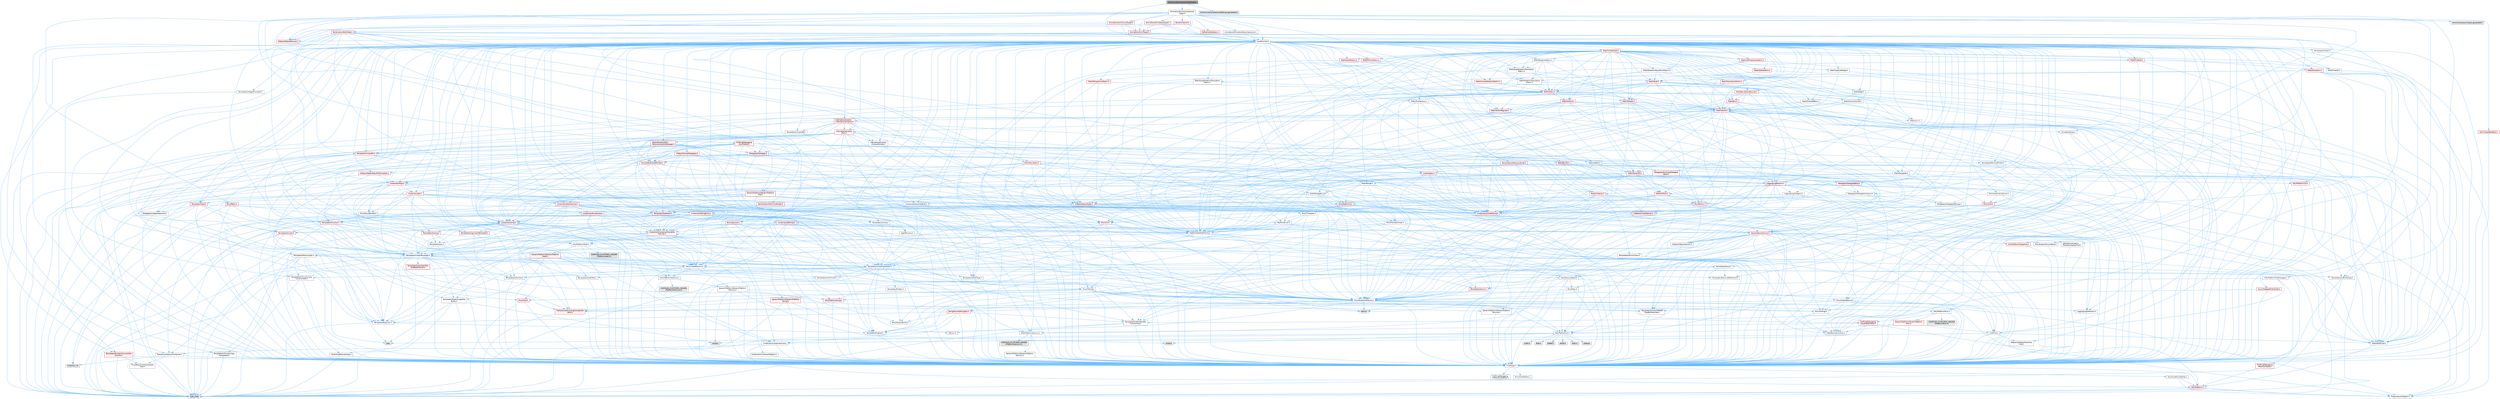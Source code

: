 digraph "AnimCurveCompressionSettings.h"
{
 // INTERACTIVE_SVG=YES
 // LATEX_PDF_SIZE
  bgcolor="transparent";
  edge [fontname=Helvetica,fontsize=10,labelfontname=Helvetica,labelfontsize=10];
  node [fontname=Helvetica,fontsize=10,shape=box,height=0.2,width=0.4];
  Node1 [id="Node000001",label="AnimCurveCompressionSettings.h",height=0.2,width=0.4,color="gray40", fillcolor="grey60", style="filled", fontcolor="black",tooltip=" "];
  Node1 -> Node2 [id="edge1_Node000001_Node000002",color="steelblue1",style="solid",tooltip=" "];
  Node2 [id="Node000002",label="CoreMinimal.h",height=0.2,width=0.4,color="grey40", fillcolor="white", style="filled",URL="$d7/d67/CoreMinimal_8h.html",tooltip=" "];
  Node2 -> Node3 [id="edge2_Node000002_Node000003",color="steelblue1",style="solid",tooltip=" "];
  Node3 [id="Node000003",label="CoreTypes.h",height=0.2,width=0.4,color="grey40", fillcolor="white", style="filled",URL="$dc/dec/CoreTypes_8h.html",tooltip=" "];
  Node3 -> Node4 [id="edge3_Node000003_Node000004",color="steelblue1",style="solid",tooltip=" "];
  Node4 [id="Node000004",label="HAL/Platform.h",height=0.2,width=0.4,color="red", fillcolor="#FFF0F0", style="filled",URL="$d9/dd0/Platform_8h.html",tooltip=" "];
  Node4 -> Node7 [id="edge4_Node000004_Node000007",color="steelblue1",style="solid",tooltip=" "];
  Node7 [id="Node000007",label="type_traits",height=0.2,width=0.4,color="grey60", fillcolor="#E0E0E0", style="filled",tooltip=" "];
  Node4 -> Node8 [id="edge5_Node000004_Node000008",color="steelblue1",style="solid",tooltip=" "];
  Node8 [id="Node000008",label="PreprocessorHelpers.h",height=0.2,width=0.4,color="grey40", fillcolor="white", style="filled",URL="$db/ddb/PreprocessorHelpers_8h.html",tooltip=" "];
  Node3 -> Node14 [id="edge6_Node000003_Node000014",color="steelblue1",style="solid",tooltip=" "];
  Node14 [id="Node000014",label="ProfilingDebugging\l/UMemoryDefines.h",height=0.2,width=0.4,color="grey40", fillcolor="white", style="filled",URL="$d2/da2/UMemoryDefines_8h.html",tooltip=" "];
  Node3 -> Node15 [id="edge7_Node000003_Node000015",color="steelblue1",style="solid",tooltip=" "];
  Node15 [id="Node000015",label="Misc/CoreMiscDefines.h",height=0.2,width=0.4,color="grey40", fillcolor="white", style="filled",URL="$da/d38/CoreMiscDefines_8h.html",tooltip=" "];
  Node15 -> Node4 [id="edge8_Node000015_Node000004",color="steelblue1",style="solid",tooltip=" "];
  Node15 -> Node8 [id="edge9_Node000015_Node000008",color="steelblue1",style="solid",tooltip=" "];
  Node3 -> Node16 [id="edge10_Node000003_Node000016",color="steelblue1",style="solid",tooltip=" "];
  Node16 [id="Node000016",label="Misc/CoreDefines.h",height=0.2,width=0.4,color="grey40", fillcolor="white", style="filled",URL="$d3/dd2/CoreDefines_8h.html",tooltip=" "];
  Node2 -> Node17 [id="edge11_Node000002_Node000017",color="steelblue1",style="solid",tooltip=" "];
  Node17 [id="Node000017",label="CoreFwd.h",height=0.2,width=0.4,color="grey40", fillcolor="white", style="filled",URL="$d1/d1e/CoreFwd_8h.html",tooltip=" "];
  Node17 -> Node3 [id="edge12_Node000017_Node000003",color="steelblue1",style="solid",tooltip=" "];
  Node17 -> Node18 [id="edge13_Node000017_Node000018",color="steelblue1",style="solid",tooltip=" "];
  Node18 [id="Node000018",label="Containers/ContainersFwd.h",height=0.2,width=0.4,color="grey40", fillcolor="white", style="filled",URL="$d4/d0a/ContainersFwd_8h.html",tooltip=" "];
  Node18 -> Node4 [id="edge14_Node000018_Node000004",color="steelblue1",style="solid",tooltip=" "];
  Node18 -> Node3 [id="edge15_Node000018_Node000003",color="steelblue1",style="solid",tooltip=" "];
  Node18 -> Node19 [id="edge16_Node000018_Node000019",color="steelblue1",style="solid",tooltip=" "];
  Node19 [id="Node000019",label="Traits/IsContiguousContainer.h",height=0.2,width=0.4,color="grey40", fillcolor="white", style="filled",URL="$d5/d3c/IsContiguousContainer_8h.html",tooltip=" "];
  Node19 -> Node3 [id="edge17_Node000019_Node000003",color="steelblue1",style="solid",tooltip=" "];
  Node19 -> Node20 [id="edge18_Node000019_Node000020",color="steelblue1",style="solid",tooltip=" "];
  Node20 [id="Node000020",label="Misc/StaticAssertComplete\lType.h",height=0.2,width=0.4,color="grey40", fillcolor="white", style="filled",URL="$d5/d4e/StaticAssertCompleteType_8h.html",tooltip=" "];
  Node19 -> Node21 [id="edge19_Node000019_Node000021",color="steelblue1",style="solid",tooltip=" "];
  Node21 [id="Node000021",label="initializer_list",height=0.2,width=0.4,color="grey60", fillcolor="#E0E0E0", style="filled",tooltip=" "];
  Node17 -> Node22 [id="edge20_Node000017_Node000022",color="steelblue1",style="solid",tooltip=" "];
  Node22 [id="Node000022",label="Math/MathFwd.h",height=0.2,width=0.4,color="grey40", fillcolor="white", style="filled",URL="$d2/d10/MathFwd_8h.html",tooltip=" "];
  Node22 -> Node4 [id="edge21_Node000022_Node000004",color="steelblue1",style="solid",tooltip=" "];
  Node17 -> Node23 [id="edge22_Node000017_Node000023",color="steelblue1",style="solid",tooltip=" "];
  Node23 [id="Node000023",label="UObject/UObjectHierarchy\lFwd.h",height=0.2,width=0.4,color="grey40", fillcolor="white", style="filled",URL="$d3/d13/UObjectHierarchyFwd_8h.html",tooltip=" "];
  Node2 -> Node23 [id="edge23_Node000002_Node000023",color="steelblue1",style="solid",tooltip=" "];
  Node2 -> Node18 [id="edge24_Node000002_Node000018",color="steelblue1",style="solid",tooltip=" "];
  Node2 -> Node24 [id="edge25_Node000002_Node000024",color="steelblue1",style="solid",tooltip=" "];
  Node24 [id="Node000024",label="Misc/VarArgs.h",height=0.2,width=0.4,color="grey40", fillcolor="white", style="filled",URL="$d5/d6f/VarArgs_8h.html",tooltip=" "];
  Node24 -> Node3 [id="edge26_Node000024_Node000003",color="steelblue1",style="solid",tooltip=" "];
  Node2 -> Node25 [id="edge27_Node000002_Node000025",color="steelblue1",style="solid",tooltip=" "];
  Node25 [id="Node000025",label="Logging/LogVerbosity.h",height=0.2,width=0.4,color="grey40", fillcolor="white", style="filled",URL="$d2/d8f/LogVerbosity_8h.html",tooltip=" "];
  Node25 -> Node3 [id="edge28_Node000025_Node000003",color="steelblue1",style="solid",tooltip=" "];
  Node2 -> Node26 [id="edge29_Node000002_Node000026",color="steelblue1",style="solid",tooltip=" "];
  Node26 [id="Node000026",label="Misc/OutputDevice.h",height=0.2,width=0.4,color="grey40", fillcolor="white", style="filled",URL="$d7/d32/OutputDevice_8h.html",tooltip=" "];
  Node26 -> Node17 [id="edge30_Node000026_Node000017",color="steelblue1",style="solid",tooltip=" "];
  Node26 -> Node3 [id="edge31_Node000026_Node000003",color="steelblue1",style="solid",tooltip=" "];
  Node26 -> Node25 [id="edge32_Node000026_Node000025",color="steelblue1",style="solid",tooltip=" "];
  Node26 -> Node24 [id="edge33_Node000026_Node000024",color="steelblue1",style="solid",tooltip=" "];
  Node26 -> Node27 [id="edge34_Node000026_Node000027",color="steelblue1",style="solid",tooltip=" "];
  Node27 [id="Node000027",label="Templates/IsArrayOrRefOf\lTypeByPredicate.h",height=0.2,width=0.4,color="grey40", fillcolor="white", style="filled",URL="$d6/da1/IsArrayOrRefOfTypeByPredicate_8h.html",tooltip=" "];
  Node27 -> Node3 [id="edge35_Node000027_Node000003",color="steelblue1",style="solid",tooltip=" "];
  Node26 -> Node28 [id="edge36_Node000026_Node000028",color="steelblue1",style="solid",tooltip=" "];
  Node28 [id="Node000028",label="Templates/IsValidVariadic\lFunctionArg.h",height=0.2,width=0.4,color="grey40", fillcolor="white", style="filled",URL="$d0/dc8/IsValidVariadicFunctionArg_8h.html",tooltip=" "];
  Node28 -> Node3 [id="edge37_Node000028_Node000003",color="steelblue1",style="solid",tooltip=" "];
  Node28 -> Node29 [id="edge38_Node000028_Node000029",color="steelblue1",style="solid",tooltip=" "];
  Node29 [id="Node000029",label="IsEnum.h",height=0.2,width=0.4,color="grey40", fillcolor="white", style="filled",URL="$d4/de5/IsEnum_8h.html",tooltip=" "];
  Node28 -> Node7 [id="edge39_Node000028_Node000007",color="steelblue1",style="solid",tooltip=" "];
  Node26 -> Node30 [id="edge40_Node000026_Node000030",color="steelblue1",style="solid",tooltip=" "];
  Node30 [id="Node000030",label="Traits/IsCharEncodingCompatible\lWith.h",height=0.2,width=0.4,color="red", fillcolor="#FFF0F0", style="filled",URL="$df/dd1/IsCharEncodingCompatibleWith_8h.html",tooltip=" "];
  Node30 -> Node7 [id="edge41_Node000030_Node000007",color="steelblue1",style="solid",tooltip=" "];
  Node2 -> Node32 [id="edge42_Node000002_Node000032",color="steelblue1",style="solid",tooltip=" "];
  Node32 [id="Node000032",label="HAL/PlatformCrt.h",height=0.2,width=0.4,color="grey40", fillcolor="white", style="filled",URL="$d8/d75/PlatformCrt_8h.html",tooltip=" "];
  Node32 -> Node33 [id="edge43_Node000032_Node000033",color="steelblue1",style="solid",tooltip=" "];
  Node33 [id="Node000033",label="new",height=0.2,width=0.4,color="grey60", fillcolor="#E0E0E0", style="filled",tooltip=" "];
  Node32 -> Node34 [id="edge44_Node000032_Node000034",color="steelblue1",style="solid",tooltip=" "];
  Node34 [id="Node000034",label="wchar.h",height=0.2,width=0.4,color="grey60", fillcolor="#E0E0E0", style="filled",tooltip=" "];
  Node32 -> Node35 [id="edge45_Node000032_Node000035",color="steelblue1",style="solid",tooltip=" "];
  Node35 [id="Node000035",label="stddef.h",height=0.2,width=0.4,color="grey60", fillcolor="#E0E0E0", style="filled",tooltip=" "];
  Node32 -> Node36 [id="edge46_Node000032_Node000036",color="steelblue1",style="solid",tooltip=" "];
  Node36 [id="Node000036",label="stdlib.h",height=0.2,width=0.4,color="grey60", fillcolor="#E0E0E0", style="filled",tooltip=" "];
  Node32 -> Node37 [id="edge47_Node000032_Node000037",color="steelblue1",style="solid",tooltip=" "];
  Node37 [id="Node000037",label="stdio.h",height=0.2,width=0.4,color="grey60", fillcolor="#E0E0E0", style="filled",tooltip=" "];
  Node32 -> Node38 [id="edge48_Node000032_Node000038",color="steelblue1",style="solid",tooltip=" "];
  Node38 [id="Node000038",label="stdarg.h",height=0.2,width=0.4,color="grey60", fillcolor="#E0E0E0", style="filled",tooltip=" "];
  Node32 -> Node39 [id="edge49_Node000032_Node000039",color="steelblue1",style="solid",tooltip=" "];
  Node39 [id="Node000039",label="math.h",height=0.2,width=0.4,color="grey60", fillcolor="#E0E0E0", style="filled",tooltip=" "];
  Node32 -> Node40 [id="edge50_Node000032_Node000040",color="steelblue1",style="solid",tooltip=" "];
  Node40 [id="Node000040",label="float.h",height=0.2,width=0.4,color="grey60", fillcolor="#E0E0E0", style="filled",tooltip=" "];
  Node32 -> Node41 [id="edge51_Node000032_Node000041",color="steelblue1",style="solid",tooltip=" "];
  Node41 [id="Node000041",label="string.h",height=0.2,width=0.4,color="grey60", fillcolor="#E0E0E0", style="filled",tooltip=" "];
  Node2 -> Node42 [id="edge52_Node000002_Node000042",color="steelblue1",style="solid",tooltip=" "];
  Node42 [id="Node000042",label="HAL/PlatformMisc.h",height=0.2,width=0.4,color="grey40", fillcolor="white", style="filled",URL="$d0/df5/PlatformMisc_8h.html",tooltip=" "];
  Node42 -> Node3 [id="edge53_Node000042_Node000003",color="steelblue1",style="solid",tooltip=" "];
  Node42 -> Node43 [id="edge54_Node000042_Node000043",color="steelblue1",style="solid",tooltip=" "];
  Node43 [id="Node000043",label="GenericPlatform/GenericPlatform\lMisc.h",height=0.2,width=0.4,color="red", fillcolor="#FFF0F0", style="filled",URL="$db/d9a/GenericPlatformMisc_8h.html",tooltip=" "];
  Node43 -> Node17 [id="edge55_Node000043_Node000017",color="steelblue1",style="solid",tooltip=" "];
  Node43 -> Node3 [id="edge56_Node000043_Node000003",color="steelblue1",style="solid",tooltip=" "];
  Node43 -> Node32 [id="edge57_Node000043_Node000032",color="steelblue1",style="solid",tooltip=" "];
  Node43 -> Node47 [id="edge58_Node000043_Node000047",color="steelblue1",style="solid",tooltip=" "];
  Node47 [id="Node000047",label="Math/NumericLimits.h",height=0.2,width=0.4,color="grey40", fillcolor="white", style="filled",URL="$df/d1b/NumericLimits_8h.html",tooltip=" "];
  Node47 -> Node3 [id="edge59_Node000047_Node000003",color="steelblue1",style="solid",tooltip=" "];
  Node42 -> Node52 [id="edge60_Node000042_Node000052",color="steelblue1",style="solid",tooltip=" "];
  Node52 [id="Node000052",label="COMPILED_PLATFORM_HEADER\l(PlatformMisc.h)",height=0.2,width=0.4,color="grey60", fillcolor="#E0E0E0", style="filled",tooltip=" "];
  Node42 -> Node53 [id="edge61_Node000042_Node000053",color="steelblue1",style="solid",tooltip=" "];
  Node53 [id="Node000053",label="ProfilingDebugging\l/CpuProfilerTrace.h",height=0.2,width=0.4,color="red", fillcolor="#FFF0F0", style="filled",URL="$da/dcb/CpuProfilerTrace_8h.html",tooltip=" "];
  Node53 -> Node3 [id="edge62_Node000053_Node000003",color="steelblue1",style="solid",tooltip=" "];
  Node53 -> Node18 [id="edge63_Node000053_Node000018",color="steelblue1",style="solid",tooltip=" "];
  Node53 -> Node54 [id="edge64_Node000053_Node000054",color="steelblue1",style="solid",tooltip=" "];
  Node54 [id="Node000054",label="HAL/PlatformAtomics.h",height=0.2,width=0.4,color="grey40", fillcolor="white", style="filled",URL="$d3/d36/PlatformAtomics_8h.html",tooltip=" "];
  Node54 -> Node3 [id="edge65_Node000054_Node000003",color="steelblue1",style="solid",tooltip=" "];
  Node54 -> Node55 [id="edge66_Node000054_Node000055",color="steelblue1",style="solid",tooltip=" "];
  Node55 [id="Node000055",label="GenericPlatform/GenericPlatform\lAtomics.h",height=0.2,width=0.4,color="grey40", fillcolor="white", style="filled",URL="$da/d72/GenericPlatformAtomics_8h.html",tooltip=" "];
  Node55 -> Node3 [id="edge67_Node000055_Node000003",color="steelblue1",style="solid",tooltip=" "];
  Node54 -> Node56 [id="edge68_Node000054_Node000056",color="steelblue1",style="solid",tooltip=" "];
  Node56 [id="Node000056",label="COMPILED_PLATFORM_HEADER\l(PlatformAtomics.h)",height=0.2,width=0.4,color="grey60", fillcolor="#E0E0E0", style="filled",tooltip=" "];
  Node53 -> Node8 [id="edge69_Node000053_Node000008",color="steelblue1",style="solid",tooltip=" "];
  Node2 -> Node61 [id="edge70_Node000002_Node000061",color="steelblue1",style="solid",tooltip=" "];
  Node61 [id="Node000061",label="Misc/AssertionMacros.h",height=0.2,width=0.4,color="grey40", fillcolor="white", style="filled",URL="$d0/dfa/AssertionMacros_8h.html",tooltip=" "];
  Node61 -> Node3 [id="edge71_Node000061_Node000003",color="steelblue1",style="solid",tooltip=" "];
  Node61 -> Node4 [id="edge72_Node000061_Node000004",color="steelblue1",style="solid",tooltip=" "];
  Node61 -> Node42 [id="edge73_Node000061_Node000042",color="steelblue1",style="solid",tooltip=" "];
  Node61 -> Node8 [id="edge74_Node000061_Node000008",color="steelblue1",style="solid",tooltip=" "];
  Node61 -> Node62 [id="edge75_Node000061_Node000062",color="steelblue1",style="solid",tooltip=" "];
  Node62 [id="Node000062",label="Templates/EnableIf.h",height=0.2,width=0.4,color="grey40", fillcolor="white", style="filled",URL="$d7/d60/EnableIf_8h.html",tooltip=" "];
  Node62 -> Node3 [id="edge76_Node000062_Node000003",color="steelblue1",style="solid",tooltip=" "];
  Node61 -> Node27 [id="edge77_Node000061_Node000027",color="steelblue1",style="solid",tooltip=" "];
  Node61 -> Node28 [id="edge78_Node000061_Node000028",color="steelblue1",style="solid",tooltip=" "];
  Node61 -> Node30 [id="edge79_Node000061_Node000030",color="steelblue1",style="solid",tooltip=" "];
  Node61 -> Node24 [id="edge80_Node000061_Node000024",color="steelblue1",style="solid",tooltip=" "];
  Node61 -> Node63 [id="edge81_Node000061_Node000063",color="steelblue1",style="solid",tooltip=" "];
  Node63 [id="Node000063",label="String/FormatStringSan.h",height=0.2,width=0.4,color="red", fillcolor="#FFF0F0", style="filled",URL="$d3/d8b/FormatStringSan_8h.html",tooltip=" "];
  Node63 -> Node7 [id="edge82_Node000063_Node000007",color="steelblue1",style="solid",tooltip=" "];
  Node63 -> Node3 [id="edge83_Node000063_Node000003",color="steelblue1",style="solid",tooltip=" "];
  Node63 -> Node64 [id="edge84_Node000063_Node000064",color="steelblue1",style="solid",tooltip=" "];
  Node64 [id="Node000064",label="Templates/Requires.h",height=0.2,width=0.4,color="grey40", fillcolor="white", style="filled",URL="$dc/d96/Requires_8h.html",tooltip=" "];
  Node64 -> Node62 [id="edge85_Node000064_Node000062",color="steelblue1",style="solid",tooltip=" "];
  Node64 -> Node7 [id="edge86_Node000064_Node000007",color="steelblue1",style="solid",tooltip=" "];
  Node63 -> Node65 [id="edge87_Node000063_Node000065",color="steelblue1",style="solid",tooltip=" "];
  Node65 [id="Node000065",label="Templates/Identity.h",height=0.2,width=0.4,color="grey40", fillcolor="white", style="filled",URL="$d0/dd5/Identity_8h.html",tooltip=" "];
  Node63 -> Node28 [id="edge88_Node000063_Node000028",color="steelblue1",style="solid",tooltip=" "];
  Node63 -> Node18 [id="edge89_Node000063_Node000018",color="steelblue1",style="solid",tooltip=" "];
  Node61 -> Node69 [id="edge90_Node000061_Node000069",color="steelblue1",style="solid",tooltip=" "];
  Node69 [id="Node000069",label="atomic",height=0.2,width=0.4,color="grey60", fillcolor="#E0E0E0", style="filled",tooltip=" "];
  Node2 -> Node70 [id="edge91_Node000002_Node000070",color="steelblue1",style="solid",tooltip=" "];
  Node70 [id="Node000070",label="Templates/IsPointer.h",height=0.2,width=0.4,color="grey40", fillcolor="white", style="filled",URL="$d7/d05/IsPointer_8h.html",tooltip=" "];
  Node70 -> Node3 [id="edge92_Node000070_Node000003",color="steelblue1",style="solid",tooltip=" "];
  Node2 -> Node71 [id="edge93_Node000002_Node000071",color="steelblue1",style="solid",tooltip=" "];
  Node71 [id="Node000071",label="HAL/PlatformMemory.h",height=0.2,width=0.4,color="grey40", fillcolor="white", style="filled",URL="$de/d68/PlatformMemory_8h.html",tooltip=" "];
  Node71 -> Node3 [id="edge94_Node000071_Node000003",color="steelblue1",style="solid",tooltip=" "];
  Node71 -> Node72 [id="edge95_Node000071_Node000072",color="steelblue1",style="solid",tooltip=" "];
  Node72 [id="Node000072",label="GenericPlatform/GenericPlatform\lMemory.h",height=0.2,width=0.4,color="grey40", fillcolor="white", style="filled",URL="$dd/d22/GenericPlatformMemory_8h.html",tooltip=" "];
  Node72 -> Node17 [id="edge96_Node000072_Node000017",color="steelblue1",style="solid",tooltip=" "];
  Node72 -> Node3 [id="edge97_Node000072_Node000003",color="steelblue1",style="solid",tooltip=" "];
  Node72 -> Node73 [id="edge98_Node000072_Node000073",color="steelblue1",style="solid",tooltip=" "];
  Node73 [id="Node000073",label="HAL/PlatformString.h",height=0.2,width=0.4,color="red", fillcolor="#FFF0F0", style="filled",URL="$db/db5/PlatformString_8h.html",tooltip=" "];
  Node73 -> Node3 [id="edge99_Node000073_Node000003",color="steelblue1",style="solid",tooltip=" "];
  Node72 -> Node41 [id="edge100_Node000072_Node000041",color="steelblue1",style="solid",tooltip=" "];
  Node72 -> Node34 [id="edge101_Node000072_Node000034",color="steelblue1",style="solid",tooltip=" "];
  Node71 -> Node75 [id="edge102_Node000071_Node000075",color="steelblue1",style="solid",tooltip=" "];
  Node75 [id="Node000075",label="COMPILED_PLATFORM_HEADER\l(PlatformMemory.h)",height=0.2,width=0.4,color="grey60", fillcolor="#E0E0E0", style="filled",tooltip=" "];
  Node2 -> Node54 [id="edge103_Node000002_Node000054",color="steelblue1",style="solid",tooltip=" "];
  Node2 -> Node76 [id="edge104_Node000002_Node000076",color="steelblue1",style="solid",tooltip=" "];
  Node76 [id="Node000076",label="Misc/Exec.h",height=0.2,width=0.4,color="grey40", fillcolor="white", style="filled",URL="$de/ddb/Exec_8h.html",tooltip=" "];
  Node76 -> Node3 [id="edge105_Node000076_Node000003",color="steelblue1",style="solid",tooltip=" "];
  Node76 -> Node61 [id="edge106_Node000076_Node000061",color="steelblue1",style="solid",tooltip=" "];
  Node2 -> Node77 [id="edge107_Node000002_Node000077",color="steelblue1",style="solid",tooltip=" "];
  Node77 [id="Node000077",label="HAL/MemoryBase.h",height=0.2,width=0.4,color="grey40", fillcolor="white", style="filled",URL="$d6/d9f/MemoryBase_8h.html",tooltip=" "];
  Node77 -> Node3 [id="edge108_Node000077_Node000003",color="steelblue1",style="solid",tooltip=" "];
  Node77 -> Node54 [id="edge109_Node000077_Node000054",color="steelblue1",style="solid",tooltip=" "];
  Node77 -> Node32 [id="edge110_Node000077_Node000032",color="steelblue1",style="solid",tooltip=" "];
  Node77 -> Node76 [id="edge111_Node000077_Node000076",color="steelblue1",style="solid",tooltip=" "];
  Node77 -> Node26 [id="edge112_Node000077_Node000026",color="steelblue1",style="solid",tooltip=" "];
  Node77 -> Node78 [id="edge113_Node000077_Node000078",color="steelblue1",style="solid",tooltip=" "];
  Node78 [id="Node000078",label="Templates/Atomic.h",height=0.2,width=0.4,color="red", fillcolor="#FFF0F0", style="filled",URL="$d3/d91/Atomic_8h.html",tooltip=" "];
  Node78 -> Node69 [id="edge114_Node000078_Node000069",color="steelblue1",style="solid",tooltip=" "];
  Node2 -> Node87 [id="edge115_Node000002_Node000087",color="steelblue1",style="solid",tooltip=" "];
  Node87 [id="Node000087",label="HAL/UnrealMemory.h",height=0.2,width=0.4,color="grey40", fillcolor="white", style="filled",URL="$d9/d96/UnrealMemory_8h.html",tooltip=" "];
  Node87 -> Node3 [id="edge116_Node000087_Node000003",color="steelblue1",style="solid",tooltip=" "];
  Node87 -> Node72 [id="edge117_Node000087_Node000072",color="steelblue1",style="solid",tooltip=" "];
  Node87 -> Node77 [id="edge118_Node000087_Node000077",color="steelblue1",style="solid",tooltip=" "];
  Node87 -> Node71 [id="edge119_Node000087_Node000071",color="steelblue1",style="solid",tooltip=" "];
  Node87 -> Node88 [id="edge120_Node000087_Node000088",color="steelblue1",style="solid",tooltip=" "];
  Node88 [id="Node000088",label="ProfilingDebugging\l/MemoryTrace.h",height=0.2,width=0.4,color="red", fillcolor="#FFF0F0", style="filled",URL="$da/dd7/MemoryTrace_8h.html",tooltip=" "];
  Node88 -> Node4 [id="edge121_Node000088_Node000004",color="steelblue1",style="solid",tooltip=" "];
  Node87 -> Node70 [id="edge122_Node000087_Node000070",color="steelblue1",style="solid",tooltip=" "];
  Node2 -> Node89 [id="edge123_Node000002_Node000089",color="steelblue1",style="solid",tooltip=" "];
  Node89 [id="Node000089",label="Templates/IsArithmetic.h",height=0.2,width=0.4,color="grey40", fillcolor="white", style="filled",URL="$d2/d5d/IsArithmetic_8h.html",tooltip=" "];
  Node89 -> Node3 [id="edge124_Node000089_Node000003",color="steelblue1",style="solid",tooltip=" "];
  Node2 -> Node83 [id="edge125_Node000002_Node000083",color="steelblue1",style="solid",tooltip=" "];
  Node83 [id="Node000083",label="Templates/AndOrNot.h",height=0.2,width=0.4,color="grey40", fillcolor="white", style="filled",URL="$db/d0a/AndOrNot_8h.html",tooltip=" "];
  Node83 -> Node3 [id="edge126_Node000083_Node000003",color="steelblue1",style="solid",tooltip=" "];
  Node2 -> Node90 [id="edge127_Node000002_Node000090",color="steelblue1",style="solid",tooltip=" "];
  Node90 [id="Node000090",label="Templates/IsPODType.h",height=0.2,width=0.4,color="grey40", fillcolor="white", style="filled",URL="$d7/db1/IsPODType_8h.html",tooltip=" "];
  Node90 -> Node3 [id="edge128_Node000090_Node000003",color="steelblue1",style="solid",tooltip=" "];
  Node2 -> Node91 [id="edge129_Node000002_Node000091",color="steelblue1",style="solid",tooltip=" "];
  Node91 [id="Node000091",label="Templates/IsUECoreType.h",height=0.2,width=0.4,color="grey40", fillcolor="white", style="filled",URL="$d1/db8/IsUECoreType_8h.html",tooltip=" "];
  Node91 -> Node3 [id="edge130_Node000091_Node000003",color="steelblue1",style="solid",tooltip=" "];
  Node91 -> Node7 [id="edge131_Node000091_Node000007",color="steelblue1",style="solid",tooltip=" "];
  Node2 -> Node84 [id="edge132_Node000002_Node000084",color="steelblue1",style="solid",tooltip=" "];
  Node84 [id="Node000084",label="Templates/IsTriviallyCopy\lConstructible.h",height=0.2,width=0.4,color="grey40", fillcolor="white", style="filled",URL="$d3/d78/IsTriviallyCopyConstructible_8h.html",tooltip=" "];
  Node84 -> Node3 [id="edge133_Node000084_Node000003",color="steelblue1",style="solid",tooltip=" "];
  Node84 -> Node7 [id="edge134_Node000084_Node000007",color="steelblue1",style="solid",tooltip=" "];
  Node2 -> Node92 [id="edge135_Node000002_Node000092",color="steelblue1",style="solid",tooltip=" "];
  Node92 [id="Node000092",label="Templates/UnrealTypeTraits.h",height=0.2,width=0.4,color="grey40", fillcolor="white", style="filled",URL="$d2/d2d/UnrealTypeTraits_8h.html",tooltip=" "];
  Node92 -> Node3 [id="edge136_Node000092_Node000003",color="steelblue1",style="solid",tooltip=" "];
  Node92 -> Node70 [id="edge137_Node000092_Node000070",color="steelblue1",style="solid",tooltip=" "];
  Node92 -> Node61 [id="edge138_Node000092_Node000061",color="steelblue1",style="solid",tooltip=" "];
  Node92 -> Node83 [id="edge139_Node000092_Node000083",color="steelblue1",style="solid",tooltip=" "];
  Node92 -> Node62 [id="edge140_Node000092_Node000062",color="steelblue1",style="solid",tooltip=" "];
  Node92 -> Node89 [id="edge141_Node000092_Node000089",color="steelblue1",style="solid",tooltip=" "];
  Node92 -> Node29 [id="edge142_Node000092_Node000029",color="steelblue1",style="solid",tooltip=" "];
  Node92 -> Node93 [id="edge143_Node000092_Node000093",color="steelblue1",style="solid",tooltip=" "];
  Node93 [id="Node000093",label="Templates/Models.h",height=0.2,width=0.4,color="grey40", fillcolor="white", style="filled",URL="$d3/d0c/Models_8h.html",tooltip=" "];
  Node93 -> Node65 [id="edge144_Node000093_Node000065",color="steelblue1",style="solid",tooltip=" "];
  Node92 -> Node90 [id="edge145_Node000092_Node000090",color="steelblue1",style="solid",tooltip=" "];
  Node92 -> Node91 [id="edge146_Node000092_Node000091",color="steelblue1",style="solid",tooltip=" "];
  Node92 -> Node84 [id="edge147_Node000092_Node000084",color="steelblue1",style="solid",tooltip=" "];
  Node2 -> Node62 [id="edge148_Node000002_Node000062",color="steelblue1",style="solid",tooltip=" "];
  Node2 -> Node94 [id="edge149_Node000002_Node000094",color="steelblue1",style="solid",tooltip=" "];
  Node94 [id="Node000094",label="Templates/RemoveReference.h",height=0.2,width=0.4,color="grey40", fillcolor="white", style="filled",URL="$da/dbe/RemoveReference_8h.html",tooltip=" "];
  Node94 -> Node3 [id="edge150_Node000094_Node000003",color="steelblue1",style="solid",tooltip=" "];
  Node2 -> Node95 [id="edge151_Node000002_Node000095",color="steelblue1",style="solid",tooltip=" "];
  Node95 [id="Node000095",label="Templates/IntegralConstant.h",height=0.2,width=0.4,color="grey40", fillcolor="white", style="filled",URL="$db/d1b/IntegralConstant_8h.html",tooltip=" "];
  Node95 -> Node3 [id="edge152_Node000095_Node000003",color="steelblue1",style="solid",tooltip=" "];
  Node2 -> Node96 [id="edge153_Node000002_Node000096",color="steelblue1",style="solid",tooltip=" "];
  Node96 [id="Node000096",label="Templates/IsClass.h",height=0.2,width=0.4,color="grey40", fillcolor="white", style="filled",URL="$db/dcb/IsClass_8h.html",tooltip=" "];
  Node96 -> Node3 [id="edge154_Node000096_Node000003",color="steelblue1",style="solid",tooltip=" "];
  Node2 -> Node97 [id="edge155_Node000002_Node000097",color="steelblue1",style="solid",tooltip=" "];
  Node97 [id="Node000097",label="Templates/TypeCompatible\lBytes.h",height=0.2,width=0.4,color="grey40", fillcolor="white", style="filled",URL="$df/d0a/TypeCompatibleBytes_8h.html",tooltip=" "];
  Node97 -> Node3 [id="edge156_Node000097_Node000003",color="steelblue1",style="solid",tooltip=" "];
  Node97 -> Node41 [id="edge157_Node000097_Node000041",color="steelblue1",style="solid",tooltip=" "];
  Node97 -> Node33 [id="edge158_Node000097_Node000033",color="steelblue1",style="solid",tooltip=" "];
  Node97 -> Node7 [id="edge159_Node000097_Node000007",color="steelblue1",style="solid",tooltip=" "];
  Node2 -> Node19 [id="edge160_Node000002_Node000019",color="steelblue1",style="solid",tooltip=" "];
  Node2 -> Node98 [id="edge161_Node000002_Node000098",color="steelblue1",style="solid",tooltip=" "];
  Node98 [id="Node000098",label="Templates/UnrealTemplate.h",height=0.2,width=0.4,color="grey40", fillcolor="white", style="filled",URL="$d4/d24/UnrealTemplate_8h.html",tooltip=" "];
  Node98 -> Node3 [id="edge162_Node000098_Node000003",color="steelblue1",style="solid",tooltip=" "];
  Node98 -> Node70 [id="edge163_Node000098_Node000070",color="steelblue1",style="solid",tooltip=" "];
  Node98 -> Node87 [id="edge164_Node000098_Node000087",color="steelblue1",style="solid",tooltip=" "];
  Node98 -> Node99 [id="edge165_Node000098_Node000099",color="steelblue1",style="solid",tooltip=" "];
  Node99 [id="Node000099",label="Templates/CopyQualifiers\lAndRefsFromTo.h",height=0.2,width=0.4,color="red", fillcolor="#FFF0F0", style="filled",URL="$d3/db3/CopyQualifiersAndRefsFromTo_8h.html",tooltip=" "];
  Node98 -> Node92 [id="edge166_Node000098_Node000092",color="steelblue1",style="solid",tooltip=" "];
  Node98 -> Node94 [id="edge167_Node000098_Node000094",color="steelblue1",style="solid",tooltip=" "];
  Node98 -> Node64 [id="edge168_Node000098_Node000064",color="steelblue1",style="solid",tooltip=" "];
  Node98 -> Node97 [id="edge169_Node000098_Node000097",color="steelblue1",style="solid",tooltip=" "];
  Node98 -> Node65 [id="edge170_Node000098_Node000065",color="steelblue1",style="solid",tooltip=" "];
  Node98 -> Node19 [id="edge171_Node000098_Node000019",color="steelblue1",style="solid",tooltip=" "];
  Node98 -> Node101 [id="edge172_Node000098_Node000101",color="steelblue1",style="solid",tooltip=" "];
  Node101 [id="Node000101",label="Traits/UseBitwiseSwap.h",height=0.2,width=0.4,color="grey40", fillcolor="white", style="filled",URL="$db/df3/UseBitwiseSwap_8h.html",tooltip=" "];
  Node101 -> Node3 [id="edge173_Node000101_Node000003",color="steelblue1",style="solid",tooltip=" "];
  Node101 -> Node7 [id="edge174_Node000101_Node000007",color="steelblue1",style="solid",tooltip=" "];
  Node98 -> Node7 [id="edge175_Node000098_Node000007",color="steelblue1",style="solid",tooltip=" "];
  Node2 -> Node47 [id="edge176_Node000002_Node000047",color="steelblue1",style="solid",tooltip=" "];
  Node2 -> Node102 [id="edge177_Node000002_Node000102",color="steelblue1",style="solid",tooltip=" "];
  Node102 [id="Node000102",label="HAL/PlatformMath.h",height=0.2,width=0.4,color="grey40", fillcolor="white", style="filled",URL="$dc/d53/PlatformMath_8h.html",tooltip=" "];
  Node102 -> Node3 [id="edge178_Node000102_Node000003",color="steelblue1",style="solid",tooltip=" "];
  Node102 -> Node103 [id="edge179_Node000102_Node000103",color="steelblue1",style="solid",tooltip=" "];
  Node103 [id="Node000103",label="GenericPlatform/GenericPlatform\lMath.h",height=0.2,width=0.4,color="red", fillcolor="#FFF0F0", style="filled",URL="$d5/d79/GenericPlatformMath_8h.html",tooltip=" "];
  Node103 -> Node3 [id="edge180_Node000103_Node000003",color="steelblue1",style="solid",tooltip=" "];
  Node103 -> Node18 [id="edge181_Node000103_Node000018",color="steelblue1",style="solid",tooltip=" "];
  Node103 -> Node32 [id="edge182_Node000103_Node000032",color="steelblue1",style="solid",tooltip=" "];
  Node103 -> Node83 [id="edge183_Node000103_Node000083",color="steelblue1",style="solid",tooltip=" "];
  Node103 -> Node104 [id="edge184_Node000103_Node000104",color="steelblue1",style="solid",tooltip=" "];
  Node104 [id="Node000104",label="Templates/Decay.h",height=0.2,width=0.4,color="grey40", fillcolor="white", style="filled",URL="$dd/d0f/Decay_8h.html",tooltip=" "];
  Node104 -> Node3 [id="edge185_Node000104_Node000003",color="steelblue1",style="solid",tooltip=" "];
  Node104 -> Node94 [id="edge186_Node000104_Node000094",color="steelblue1",style="solid",tooltip=" "];
  Node104 -> Node7 [id="edge187_Node000104_Node000007",color="steelblue1",style="solid",tooltip=" "];
  Node103 -> Node92 [id="edge188_Node000103_Node000092",color="steelblue1",style="solid",tooltip=" "];
  Node103 -> Node64 [id="edge189_Node000103_Node000064",color="steelblue1",style="solid",tooltip=" "];
  Node103 -> Node97 [id="edge190_Node000103_Node000097",color="steelblue1",style="solid",tooltip=" "];
  Node103 -> Node7 [id="edge191_Node000103_Node000007",color="steelblue1",style="solid",tooltip=" "];
  Node102 -> Node109 [id="edge192_Node000102_Node000109",color="steelblue1",style="solid",tooltip=" "];
  Node109 [id="Node000109",label="COMPILED_PLATFORM_HEADER\l(PlatformMath.h)",height=0.2,width=0.4,color="grey60", fillcolor="#E0E0E0", style="filled",tooltip=" "];
  Node2 -> Node85 [id="edge193_Node000002_Node000085",color="steelblue1",style="solid",tooltip=" "];
  Node85 [id="Node000085",label="Templates/IsTriviallyCopy\lAssignable.h",height=0.2,width=0.4,color="grey40", fillcolor="white", style="filled",URL="$d2/df2/IsTriviallyCopyAssignable_8h.html",tooltip=" "];
  Node85 -> Node3 [id="edge194_Node000085_Node000003",color="steelblue1",style="solid",tooltip=" "];
  Node85 -> Node7 [id="edge195_Node000085_Node000007",color="steelblue1",style="solid",tooltip=" "];
  Node2 -> Node110 [id="edge196_Node000002_Node000110",color="steelblue1",style="solid",tooltip=" "];
  Node110 [id="Node000110",label="Templates/MemoryOps.h",height=0.2,width=0.4,color="grey40", fillcolor="white", style="filled",URL="$db/dea/MemoryOps_8h.html",tooltip=" "];
  Node110 -> Node3 [id="edge197_Node000110_Node000003",color="steelblue1",style="solid",tooltip=" "];
  Node110 -> Node87 [id="edge198_Node000110_Node000087",color="steelblue1",style="solid",tooltip=" "];
  Node110 -> Node85 [id="edge199_Node000110_Node000085",color="steelblue1",style="solid",tooltip=" "];
  Node110 -> Node84 [id="edge200_Node000110_Node000084",color="steelblue1",style="solid",tooltip=" "];
  Node110 -> Node64 [id="edge201_Node000110_Node000064",color="steelblue1",style="solid",tooltip=" "];
  Node110 -> Node92 [id="edge202_Node000110_Node000092",color="steelblue1",style="solid",tooltip=" "];
  Node110 -> Node101 [id="edge203_Node000110_Node000101",color="steelblue1",style="solid",tooltip=" "];
  Node110 -> Node33 [id="edge204_Node000110_Node000033",color="steelblue1",style="solid",tooltip=" "];
  Node110 -> Node7 [id="edge205_Node000110_Node000007",color="steelblue1",style="solid",tooltip=" "];
  Node2 -> Node111 [id="edge206_Node000002_Node000111",color="steelblue1",style="solid",tooltip=" "];
  Node111 [id="Node000111",label="Containers/ContainerAllocation\lPolicies.h",height=0.2,width=0.4,color="red", fillcolor="#FFF0F0", style="filled",URL="$d7/dff/ContainerAllocationPolicies_8h.html",tooltip=" "];
  Node111 -> Node3 [id="edge207_Node000111_Node000003",color="steelblue1",style="solid",tooltip=" "];
  Node111 -> Node112 [id="edge208_Node000111_Node000112",color="steelblue1",style="solid",tooltip=" "];
  Node112 [id="Node000112",label="Containers/ContainerHelpers.h",height=0.2,width=0.4,color="grey40", fillcolor="white", style="filled",URL="$d7/d33/ContainerHelpers_8h.html",tooltip=" "];
  Node112 -> Node3 [id="edge209_Node000112_Node000003",color="steelblue1",style="solid",tooltip=" "];
  Node111 -> Node111 [id="edge210_Node000111_Node000111",color="steelblue1",style="solid",tooltip=" "];
  Node111 -> Node102 [id="edge211_Node000111_Node000102",color="steelblue1",style="solid",tooltip=" "];
  Node111 -> Node87 [id="edge212_Node000111_Node000087",color="steelblue1",style="solid",tooltip=" "];
  Node111 -> Node47 [id="edge213_Node000111_Node000047",color="steelblue1",style="solid",tooltip=" "];
  Node111 -> Node61 [id="edge214_Node000111_Node000061",color="steelblue1",style="solid",tooltip=" "];
  Node111 -> Node110 [id="edge215_Node000111_Node000110",color="steelblue1",style="solid",tooltip=" "];
  Node111 -> Node97 [id="edge216_Node000111_Node000097",color="steelblue1",style="solid",tooltip=" "];
  Node111 -> Node7 [id="edge217_Node000111_Node000007",color="steelblue1",style="solid",tooltip=" "];
  Node2 -> Node114 [id="edge218_Node000002_Node000114",color="steelblue1",style="solid",tooltip=" "];
  Node114 [id="Node000114",label="Templates/IsEnumClass.h",height=0.2,width=0.4,color="grey40", fillcolor="white", style="filled",URL="$d7/d15/IsEnumClass_8h.html",tooltip=" "];
  Node114 -> Node3 [id="edge219_Node000114_Node000003",color="steelblue1",style="solid",tooltip=" "];
  Node114 -> Node83 [id="edge220_Node000114_Node000083",color="steelblue1",style="solid",tooltip=" "];
  Node2 -> Node115 [id="edge221_Node000002_Node000115",color="steelblue1",style="solid",tooltip=" "];
  Node115 [id="Node000115",label="HAL/PlatformProperties.h",height=0.2,width=0.4,color="red", fillcolor="#FFF0F0", style="filled",URL="$d9/db0/PlatformProperties_8h.html",tooltip=" "];
  Node115 -> Node3 [id="edge222_Node000115_Node000003",color="steelblue1",style="solid",tooltip=" "];
  Node2 -> Node118 [id="edge223_Node000002_Node000118",color="steelblue1",style="solid",tooltip=" "];
  Node118 [id="Node000118",label="Misc/EngineVersionBase.h",height=0.2,width=0.4,color="grey40", fillcolor="white", style="filled",URL="$d5/d2b/EngineVersionBase_8h.html",tooltip=" "];
  Node118 -> Node3 [id="edge224_Node000118_Node000003",color="steelblue1",style="solid",tooltip=" "];
  Node2 -> Node119 [id="edge225_Node000002_Node000119",color="steelblue1",style="solid",tooltip=" "];
  Node119 [id="Node000119",label="Internationalization\l/TextNamespaceFwd.h",height=0.2,width=0.4,color="grey40", fillcolor="white", style="filled",URL="$d8/d97/TextNamespaceFwd_8h.html",tooltip=" "];
  Node119 -> Node3 [id="edge226_Node000119_Node000003",color="steelblue1",style="solid",tooltip=" "];
  Node2 -> Node120 [id="edge227_Node000002_Node000120",color="steelblue1",style="solid",tooltip=" "];
  Node120 [id="Node000120",label="Serialization/Archive.h",height=0.2,width=0.4,color="red", fillcolor="#FFF0F0", style="filled",URL="$d7/d3b/Archive_8h.html",tooltip=" "];
  Node120 -> Node17 [id="edge228_Node000120_Node000017",color="steelblue1",style="solid",tooltip=" "];
  Node120 -> Node3 [id="edge229_Node000120_Node000003",color="steelblue1",style="solid",tooltip=" "];
  Node120 -> Node115 [id="edge230_Node000120_Node000115",color="steelblue1",style="solid",tooltip=" "];
  Node120 -> Node119 [id="edge231_Node000120_Node000119",color="steelblue1",style="solid",tooltip=" "];
  Node120 -> Node22 [id="edge232_Node000120_Node000022",color="steelblue1",style="solid",tooltip=" "];
  Node120 -> Node61 [id="edge233_Node000120_Node000061",color="steelblue1",style="solid",tooltip=" "];
  Node120 -> Node118 [id="edge234_Node000120_Node000118",color="steelblue1",style="solid",tooltip=" "];
  Node120 -> Node24 [id="edge235_Node000120_Node000024",color="steelblue1",style="solid",tooltip=" "];
  Node120 -> Node62 [id="edge236_Node000120_Node000062",color="steelblue1",style="solid",tooltip=" "];
  Node120 -> Node27 [id="edge237_Node000120_Node000027",color="steelblue1",style="solid",tooltip=" "];
  Node120 -> Node114 [id="edge238_Node000120_Node000114",color="steelblue1",style="solid",tooltip=" "];
  Node120 -> Node28 [id="edge239_Node000120_Node000028",color="steelblue1",style="solid",tooltip=" "];
  Node120 -> Node98 [id="edge240_Node000120_Node000098",color="steelblue1",style="solid",tooltip=" "];
  Node120 -> Node30 [id="edge241_Node000120_Node000030",color="steelblue1",style="solid",tooltip=" "];
  Node120 -> Node123 [id="edge242_Node000120_Node000123",color="steelblue1",style="solid",tooltip=" "];
  Node123 [id="Node000123",label="UObject/ObjectVersion.h",height=0.2,width=0.4,color="grey40", fillcolor="white", style="filled",URL="$da/d63/ObjectVersion_8h.html",tooltip=" "];
  Node123 -> Node3 [id="edge243_Node000123_Node000003",color="steelblue1",style="solid",tooltip=" "];
  Node2 -> Node124 [id="edge244_Node000002_Node000124",color="steelblue1",style="solid",tooltip=" "];
  Node124 [id="Node000124",label="Templates/Less.h",height=0.2,width=0.4,color="grey40", fillcolor="white", style="filled",URL="$de/dc8/Less_8h.html",tooltip=" "];
  Node124 -> Node3 [id="edge245_Node000124_Node000003",color="steelblue1",style="solid",tooltip=" "];
  Node124 -> Node98 [id="edge246_Node000124_Node000098",color="steelblue1",style="solid",tooltip=" "];
  Node2 -> Node125 [id="edge247_Node000002_Node000125",color="steelblue1",style="solid",tooltip=" "];
  Node125 [id="Node000125",label="Templates/Sorting.h",height=0.2,width=0.4,color="red", fillcolor="#FFF0F0", style="filled",URL="$d3/d9e/Sorting_8h.html",tooltip=" "];
  Node125 -> Node3 [id="edge248_Node000125_Node000003",color="steelblue1",style="solid",tooltip=" "];
  Node125 -> Node102 [id="edge249_Node000125_Node000102",color="steelblue1",style="solid",tooltip=" "];
  Node125 -> Node124 [id="edge250_Node000125_Node000124",color="steelblue1",style="solid",tooltip=" "];
  Node2 -> Node136 [id="edge251_Node000002_Node000136",color="steelblue1",style="solid",tooltip=" "];
  Node136 [id="Node000136",label="Misc/Char.h",height=0.2,width=0.4,color="red", fillcolor="#FFF0F0", style="filled",URL="$d0/d58/Char_8h.html",tooltip=" "];
  Node136 -> Node3 [id="edge252_Node000136_Node000003",color="steelblue1",style="solid",tooltip=" "];
  Node136 -> Node7 [id="edge253_Node000136_Node000007",color="steelblue1",style="solid",tooltip=" "];
  Node2 -> Node139 [id="edge254_Node000002_Node000139",color="steelblue1",style="solid",tooltip=" "];
  Node139 [id="Node000139",label="GenericPlatform/GenericPlatform\lStricmp.h",height=0.2,width=0.4,color="grey40", fillcolor="white", style="filled",URL="$d2/d86/GenericPlatformStricmp_8h.html",tooltip=" "];
  Node139 -> Node3 [id="edge255_Node000139_Node000003",color="steelblue1",style="solid",tooltip=" "];
  Node2 -> Node140 [id="edge256_Node000002_Node000140",color="steelblue1",style="solid",tooltip=" "];
  Node140 [id="Node000140",label="GenericPlatform/GenericPlatform\lString.h",height=0.2,width=0.4,color="red", fillcolor="#FFF0F0", style="filled",URL="$dd/d20/GenericPlatformString_8h.html",tooltip=" "];
  Node140 -> Node3 [id="edge257_Node000140_Node000003",color="steelblue1",style="solid",tooltip=" "];
  Node140 -> Node139 [id="edge258_Node000140_Node000139",color="steelblue1",style="solid",tooltip=" "];
  Node140 -> Node62 [id="edge259_Node000140_Node000062",color="steelblue1",style="solid",tooltip=" "];
  Node140 -> Node30 [id="edge260_Node000140_Node000030",color="steelblue1",style="solid",tooltip=" "];
  Node140 -> Node7 [id="edge261_Node000140_Node000007",color="steelblue1",style="solid",tooltip=" "];
  Node2 -> Node73 [id="edge262_Node000002_Node000073",color="steelblue1",style="solid",tooltip=" "];
  Node2 -> Node143 [id="edge263_Node000002_Node000143",color="steelblue1",style="solid",tooltip=" "];
  Node143 [id="Node000143",label="Misc/CString.h",height=0.2,width=0.4,color="grey40", fillcolor="white", style="filled",URL="$d2/d49/CString_8h.html",tooltip=" "];
  Node143 -> Node3 [id="edge264_Node000143_Node000003",color="steelblue1",style="solid",tooltip=" "];
  Node143 -> Node32 [id="edge265_Node000143_Node000032",color="steelblue1",style="solid",tooltip=" "];
  Node143 -> Node73 [id="edge266_Node000143_Node000073",color="steelblue1",style="solid",tooltip=" "];
  Node143 -> Node61 [id="edge267_Node000143_Node000061",color="steelblue1",style="solid",tooltip=" "];
  Node143 -> Node136 [id="edge268_Node000143_Node000136",color="steelblue1",style="solid",tooltip=" "];
  Node143 -> Node24 [id="edge269_Node000143_Node000024",color="steelblue1",style="solid",tooltip=" "];
  Node143 -> Node27 [id="edge270_Node000143_Node000027",color="steelblue1",style="solid",tooltip=" "];
  Node143 -> Node28 [id="edge271_Node000143_Node000028",color="steelblue1",style="solid",tooltip=" "];
  Node143 -> Node30 [id="edge272_Node000143_Node000030",color="steelblue1",style="solid",tooltip=" "];
  Node2 -> Node144 [id="edge273_Node000002_Node000144",color="steelblue1",style="solid",tooltip=" "];
  Node144 [id="Node000144",label="Misc/Crc.h",height=0.2,width=0.4,color="red", fillcolor="#FFF0F0", style="filled",URL="$d4/dd2/Crc_8h.html",tooltip=" "];
  Node144 -> Node3 [id="edge274_Node000144_Node000003",color="steelblue1",style="solid",tooltip=" "];
  Node144 -> Node73 [id="edge275_Node000144_Node000073",color="steelblue1",style="solid",tooltip=" "];
  Node144 -> Node61 [id="edge276_Node000144_Node000061",color="steelblue1",style="solid",tooltip=" "];
  Node144 -> Node143 [id="edge277_Node000144_Node000143",color="steelblue1",style="solid",tooltip=" "];
  Node144 -> Node136 [id="edge278_Node000144_Node000136",color="steelblue1",style="solid",tooltip=" "];
  Node144 -> Node92 [id="edge279_Node000144_Node000092",color="steelblue1",style="solid",tooltip=" "];
  Node2 -> Node135 [id="edge280_Node000002_Node000135",color="steelblue1",style="solid",tooltip=" "];
  Node135 [id="Node000135",label="Math/UnrealMathUtility.h",height=0.2,width=0.4,color="grey40", fillcolor="white", style="filled",URL="$db/db8/UnrealMathUtility_8h.html",tooltip=" "];
  Node135 -> Node3 [id="edge281_Node000135_Node000003",color="steelblue1",style="solid",tooltip=" "];
  Node135 -> Node61 [id="edge282_Node000135_Node000061",color="steelblue1",style="solid",tooltip=" "];
  Node135 -> Node102 [id="edge283_Node000135_Node000102",color="steelblue1",style="solid",tooltip=" "];
  Node135 -> Node22 [id="edge284_Node000135_Node000022",color="steelblue1",style="solid",tooltip=" "];
  Node135 -> Node65 [id="edge285_Node000135_Node000065",color="steelblue1",style="solid",tooltip=" "];
  Node135 -> Node64 [id="edge286_Node000135_Node000064",color="steelblue1",style="solid",tooltip=" "];
  Node2 -> Node145 [id="edge287_Node000002_Node000145",color="steelblue1",style="solid",tooltip=" "];
  Node145 [id="Node000145",label="Containers/UnrealString.h",height=0.2,width=0.4,color="red", fillcolor="#FFF0F0", style="filled",URL="$d5/dba/UnrealString_8h.html",tooltip=" "];
  Node2 -> Node149 [id="edge288_Node000002_Node000149",color="steelblue1",style="solid",tooltip=" "];
  Node149 [id="Node000149",label="Containers/Array.h",height=0.2,width=0.4,color="red", fillcolor="#FFF0F0", style="filled",URL="$df/dd0/Array_8h.html",tooltip=" "];
  Node149 -> Node3 [id="edge289_Node000149_Node000003",color="steelblue1",style="solid",tooltip=" "];
  Node149 -> Node61 [id="edge290_Node000149_Node000061",color="steelblue1",style="solid",tooltip=" "];
  Node149 -> Node87 [id="edge291_Node000149_Node000087",color="steelblue1",style="solid",tooltip=" "];
  Node149 -> Node92 [id="edge292_Node000149_Node000092",color="steelblue1",style="solid",tooltip=" "];
  Node149 -> Node98 [id="edge293_Node000149_Node000098",color="steelblue1",style="solid",tooltip=" "];
  Node149 -> Node111 [id="edge294_Node000149_Node000111",color="steelblue1",style="solid",tooltip=" "];
  Node149 -> Node120 [id="edge295_Node000149_Node000120",color="steelblue1",style="solid",tooltip=" "];
  Node149 -> Node128 [id="edge296_Node000149_Node000128",color="steelblue1",style="solid",tooltip=" "];
  Node128 [id="Node000128",label="Templates/Invoke.h",height=0.2,width=0.4,color="red", fillcolor="#FFF0F0", style="filled",URL="$d7/deb/Invoke_8h.html",tooltip=" "];
  Node128 -> Node3 [id="edge297_Node000128_Node000003",color="steelblue1",style="solid",tooltip=" "];
  Node128 -> Node98 [id="edge298_Node000128_Node000098",color="steelblue1",style="solid",tooltip=" "];
  Node128 -> Node7 [id="edge299_Node000128_Node000007",color="steelblue1",style="solid",tooltip=" "];
  Node149 -> Node124 [id="edge300_Node000149_Node000124",color="steelblue1",style="solid",tooltip=" "];
  Node149 -> Node64 [id="edge301_Node000149_Node000064",color="steelblue1",style="solid",tooltip=" "];
  Node149 -> Node125 [id="edge302_Node000149_Node000125",color="steelblue1",style="solid",tooltip=" "];
  Node149 -> Node172 [id="edge303_Node000149_Node000172",color="steelblue1",style="solid",tooltip=" "];
  Node172 [id="Node000172",label="Templates/AlignmentTemplates.h",height=0.2,width=0.4,color="red", fillcolor="#FFF0F0", style="filled",URL="$dd/d32/AlignmentTemplates_8h.html",tooltip=" "];
  Node172 -> Node3 [id="edge304_Node000172_Node000003",color="steelblue1",style="solid",tooltip=" "];
  Node172 -> Node70 [id="edge305_Node000172_Node000070",color="steelblue1",style="solid",tooltip=" "];
  Node149 -> Node7 [id="edge306_Node000149_Node000007",color="steelblue1",style="solid",tooltip=" "];
  Node2 -> Node173 [id="edge307_Node000002_Node000173",color="steelblue1",style="solid",tooltip=" "];
  Node173 [id="Node000173",label="Misc/FrameNumber.h",height=0.2,width=0.4,color="grey40", fillcolor="white", style="filled",URL="$dd/dbd/FrameNumber_8h.html",tooltip=" "];
  Node173 -> Node3 [id="edge308_Node000173_Node000003",color="steelblue1",style="solid",tooltip=" "];
  Node173 -> Node47 [id="edge309_Node000173_Node000047",color="steelblue1",style="solid",tooltip=" "];
  Node173 -> Node135 [id="edge310_Node000173_Node000135",color="steelblue1",style="solid",tooltip=" "];
  Node173 -> Node62 [id="edge311_Node000173_Node000062",color="steelblue1",style="solid",tooltip=" "];
  Node173 -> Node92 [id="edge312_Node000173_Node000092",color="steelblue1",style="solid",tooltip=" "];
  Node2 -> Node174 [id="edge313_Node000002_Node000174",color="steelblue1",style="solid",tooltip=" "];
  Node174 [id="Node000174",label="Misc/Timespan.h",height=0.2,width=0.4,color="grey40", fillcolor="white", style="filled",URL="$da/dd9/Timespan_8h.html",tooltip=" "];
  Node174 -> Node3 [id="edge314_Node000174_Node000003",color="steelblue1",style="solid",tooltip=" "];
  Node174 -> Node175 [id="edge315_Node000174_Node000175",color="steelblue1",style="solid",tooltip=" "];
  Node175 [id="Node000175",label="Math/Interval.h",height=0.2,width=0.4,color="grey40", fillcolor="white", style="filled",URL="$d1/d55/Interval_8h.html",tooltip=" "];
  Node175 -> Node3 [id="edge316_Node000175_Node000003",color="steelblue1",style="solid",tooltip=" "];
  Node175 -> Node89 [id="edge317_Node000175_Node000089",color="steelblue1",style="solid",tooltip=" "];
  Node175 -> Node92 [id="edge318_Node000175_Node000092",color="steelblue1",style="solid",tooltip=" "];
  Node175 -> Node47 [id="edge319_Node000175_Node000047",color="steelblue1",style="solid",tooltip=" "];
  Node175 -> Node135 [id="edge320_Node000175_Node000135",color="steelblue1",style="solid",tooltip=" "];
  Node174 -> Node135 [id="edge321_Node000174_Node000135",color="steelblue1",style="solid",tooltip=" "];
  Node174 -> Node61 [id="edge322_Node000174_Node000061",color="steelblue1",style="solid",tooltip=" "];
  Node2 -> Node176 [id="edge323_Node000002_Node000176",color="steelblue1",style="solid",tooltip=" "];
  Node176 [id="Node000176",label="Containers/StringConv.h",height=0.2,width=0.4,color="red", fillcolor="#FFF0F0", style="filled",URL="$d3/ddf/StringConv_8h.html",tooltip=" "];
  Node176 -> Node3 [id="edge324_Node000176_Node000003",color="steelblue1",style="solid",tooltip=" "];
  Node176 -> Node61 [id="edge325_Node000176_Node000061",color="steelblue1",style="solid",tooltip=" "];
  Node176 -> Node111 [id="edge326_Node000176_Node000111",color="steelblue1",style="solid",tooltip=" "];
  Node176 -> Node149 [id="edge327_Node000176_Node000149",color="steelblue1",style="solid",tooltip=" "];
  Node176 -> Node143 [id="edge328_Node000176_Node000143",color="steelblue1",style="solid",tooltip=" "];
  Node176 -> Node177 [id="edge329_Node000176_Node000177",color="steelblue1",style="solid",tooltip=" "];
  Node177 [id="Node000177",label="Templates/IsArray.h",height=0.2,width=0.4,color="grey40", fillcolor="white", style="filled",URL="$d8/d8d/IsArray_8h.html",tooltip=" "];
  Node177 -> Node3 [id="edge330_Node000177_Node000003",color="steelblue1",style="solid",tooltip=" "];
  Node176 -> Node98 [id="edge331_Node000176_Node000098",color="steelblue1",style="solid",tooltip=" "];
  Node176 -> Node92 [id="edge332_Node000176_Node000092",color="steelblue1",style="solid",tooltip=" "];
  Node176 -> Node30 [id="edge333_Node000176_Node000030",color="steelblue1",style="solid",tooltip=" "];
  Node176 -> Node19 [id="edge334_Node000176_Node000019",color="steelblue1",style="solid",tooltip=" "];
  Node176 -> Node7 [id="edge335_Node000176_Node000007",color="steelblue1",style="solid",tooltip=" "];
  Node2 -> Node178 [id="edge336_Node000002_Node000178",color="steelblue1",style="solid",tooltip=" "];
  Node178 [id="Node000178",label="UObject/UnrealNames.h",height=0.2,width=0.4,color="red", fillcolor="#FFF0F0", style="filled",URL="$d8/db1/UnrealNames_8h.html",tooltip=" "];
  Node178 -> Node3 [id="edge337_Node000178_Node000003",color="steelblue1",style="solid",tooltip=" "];
  Node2 -> Node180 [id="edge338_Node000002_Node000180",color="steelblue1",style="solid",tooltip=" "];
  Node180 [id="Node000180",label="UObject/NameTypes.h",height=0.2,width=0.4,color="red", fillcolor="#FFF0F0", style="filled",URL="$d6/d35/NameTypes_8h.html",tooltip=" "];
  Node180 -> Node3 [id="edge339_Node000180_Node000003",color="steelblue1",style="solid",tooltip=" "];
  Node180 -> Node61 [id="edge340_Node000180_Node000061",color="steelblue1",style="solid",tooltip=" "];
  Node180 -> Node87 [id="edge341_Node000180_Node000087",color="steelblue1",style="solid",tooltip=" "];
  Node180 -> Node92 [id="edge342_Node000180_Node000092",color="steelblue1",style="solid",tooltip=" "];
  Node180 -> Node98 [id="edge343_Node000180_Node000098",color="steelblue1",style="solid",tooltip=" "];
  Node180 -> Node145 [id="edge344_Node000180_Node000145",color="steelblue1",style="solid",tooltip=" "];
  Node180 -> Node176 [id="edge345_Node000180_Node000176",color="steelblue1",style="solid",tooltip=" "];
  Node180 -> Node178 [id="edge346_Node000180_Node000178",color="steelblue1",style="solid",tooltip=" "];
  Node180 -> Node78 [id="edge347_Node000180_Node000078",color="steelblue1",style="solid",tooltip=" "];
  Node2 -> Node188 [id="edge348_Node000002_Node000188",color="steelblue1",style="solid",tooltip=" "];
  Node188 [id="Node000188",label="Misc/Parse.h",height=0.2,width=0.4,color="red", fillcolor="#FFF0F0", style="filled",URL="$dc/d71/Parse_8h.html",tooltip=" "];
  Node188 -> Node145 [id="edge349_Node000188_Node000145",color="steelblue1",style="solid",tooltip=" "];
  Node188 -> Node3 [id="edge350_Node000188_Node000003",color="steelblue1",style="solid",tooltip=" "];
  Node188 -> Node32 [id="edge351_Node000188_Node000032",color="steelblue1",style="solid",tooltip=" "];
  Node188 -> Node189 [id="edge352_Node000188_Node000189",color="steelblue1",style="solid",tooltip=" "];
  Node189 [id="Node000189",label="Templates/Function.h",height=0.2,width=0.4,color="red", fillcolor="#FFF0F0", style="filled",URL="$df/df5/Function_8h.html",tooltip=" "];
  Node189 -> Node3 [id="edge353_Node000189_Node000003",color="steelblue1",style="solid",tooltip=" "];
  Node189 -> Node61 [id="edge354_Node000189_Node000061",color="steelblue1",style="solid",tooltip=" "];
  Node189 -> Node87 [id="edge355_Node000189_Node000087",color="steelblue1",style="solid",tooltip=" "];
  Node189 -> Node92 [id="edge356_Node000189_Node000092",color="steelblue1",style="solid",tooltip=" "];
  Node189 -> Node128 [id="edge357_Node000189_Node000128",color="steelblue1",style="solid",tooltip=" "];
  Node189 -> Node98 [id="edge358_Node000189_Node000098",color="steelblue1",style="solid",tooltip=" "];
  Node189 -> Node64 [id="edge359_Node000189_Node000064",color="steelblue1",style="solid",tooltip=" "];
  Node189 -> Node135 [id="edge360_Node000189_Node000135",color="steelblue1",style="solid",tooltip=" "];
  Node189 -> Node33 [id="edge361_Node000189_Node000033",color="steelblue1",style="solid",tooltip=" "];
  Node189 -> Node7 [id="edge362_Node000189_Node000007",color="steelblue1",style="solid",tooltip=" "];
  Node2 -> Node172 [id="edge363_Node000002_Node000172",color="steelblue1",style="solid",tooltip=" "];
  Node2 -> Node191 [id="edge364_Node000002_Node000191",color="steelblue1",style="solid",tooltip=" "];
  Node191 [id="Node000191",label="Misc/StructBuilder.h",height=0.2,width=0.4,color="grey40", fillcolor="white", style="filled",URL="$d9/db3/StructBuilder_8h.html",tooltip=" "];
  Node191 -> Node3 [id="edge365_Node000191_Node000003",color="steelblue1",style="solid",tooltip=" "];
  Node191 -> Node135 [id="edge366_Node000191_Node000135",color="steelblue1",style="solid",tooltip=" "];
  Node191 -> Node172 [id="edge367_Node000191_Node000172",color="steelblue1",style="solid",tooltip=" "];
  Node2 -> Node104 [id="edge368_Node000002_Node000104",color="steelblue1",style="solid",tooltip=" "];
  Node2 -> Node192 [id="edge369_Node000002_Node000192",color="steelblue1",style="solid",tooltip=" "];
  Node192 [id="Node000192",label="Templates/PointerIsConvertible\lFromTo.h",height=0.2,width=0.4,color="red", fillcolor="#FFF0F0", style="filled",URL="$d6/d65/PointerIsConvertibleFromTo_8h.html",tooltip=" "];
  Node192 -> Node3 [id="edge370_Node000192_Node000003",color="steelblue1",style="solid",tooltip=" "];
  Node192 -> Node20 [id="edge371_Node000192_Node000020",color="steelblue1",style="solid",tooltip=" "];
  Node192 -> Node7 [id="edge372_Node000192_Node000007",color="steelblue1",style="solid",tooltip=" "];
  Node2 -> Node128 [id="edge373_Node000002_Node000128",color="steelblue1",style="solid",tooltip=" "];
  Node2 -> Node189 [id="edge374_Node000002_Node000189",color="steelblue1",style="solid",tooltip=" "];
  Node2 -> Node161 [id="edge375_Node000002_Node000161",color="steelblue1",style="solid",tooltip=" "];
  Node161 [id="Node000161",label="Templates/TypeHash.h",height=0.2,width=0.4,color="red", fillcolor="#FFF0F0", style="filled",URL="$d1/d62/TypeHash_8h.html",tooltip=" "];
  Node161 -> Node3 [id="edge376_Node000161_Node000003",color="steelblue1",style="solid",tooltip=" "];
  Node161 -> Node64 [id="edge377_Node000161_Node000064",color="steelblue1",style="solid",tooltip=" "];
  Node161 -> Node144 [id="edge378_Node000161_Node000144",color="steelblue1",style="solid",tooltip=" "];
  Node161 -> Node7 [id="edge379_Node000161_Node000007",color="steelblue1",style="solid",tooltip=" "];
  Node2 -> Node193 [id="edge380_Node000002_Node000193",color="steelblue1",style="solid",tooltip=" "];
  Node193 [id="Node000193",label="Containers/ScriptArray.h",height=0.2,width=0.4,color="red", fillcolor="#FFF0F0", style="filled",URL="$dc/daf/ScriptArray_8h.html",tooltip=" "];
  Node193 -> Node3 [id="edge381_Node000193_Node000003",color="steelblue1",style="solid",tooltip=" "];
  Node193 -> Node61 [id="edge382_Node000193_Node000061",color="steelblue1",style="solid",tooltip=" "];
  Node193 -> Node87 [id="edge383_Node000193_Node000087",color="steelblue1",style="solid",tooltip=" "];
  Node193 -> Node111 [id="edge384_Node000193_Node000111",color="steelblue1",style="solid",tooltip=" "];
  Node193 -> Node149 [id="edge385_Node000193_Node000149",color="steelblue1",style="solid",tooltip=" "];
  Node193 -> Node21 [id="edge386_Node000193_Node000021",color="steelblue1",style="solid",tooltip=" "];
  Node2 -> Node194 [id="edge387_Node000002_Node000194",color="steelblue1",style="solid",tooltip=" "];
  Node194 [id="Node000194",label="Containers/BitArray.h",height=0.2,width=0.4,color="red", fillcolor="#FFF0F0", style="filled",URL="$d1/de4/BitArray_8h.html",tooltip=" "];
  Node194 -> Node111 [id="edge388_Node000194_Node000111",color="steelblue1",style="solid",tooltip=" "];
  Node194 -> Node3 [id="edge389_Node000194_Node000003",color="steelblue1",style="solid",tooltip=" "];
  Node194 -> Node54 [id="edge390_Node000194_Node000054",color="steelblue1",style="solid",tooltip=" "];
  Node194 -> Node87 [id="edge391_Node000194_Node000087",color="steelblue1",style="solid",tooltip=" "];
  Node194 -> Node135 [id="edge392_Node000194_Node000135",color="steelblue1",style="solid",tooltip=" "];
  Node194 -> Node61 [id="edge393_Node000194_Node000061",color="steelblue1",style="solid",tooltip=" "];
  Node194 -> Node120 [id="edge394_Node000194_Node000120",color="steelblue1",style="solid",tooltip=" "];
  Node194 -> Node62 [id="edge395_Node000194_Node000062",color="steelblue1",style="solid",tooltip=" "];
  Node194 -> Node128 [id="edge396_Node000194_Node000128",color="steelblue1",style="solid",tooltip=" "];
  Node194 -> Node98 [id="edge397_Node000194_Node000098",color="steelblue1",style="solid",tooltip=" "];
  Node194 -> Node92 [id="edge398_Node000194_Node000092",color="steelblue1",style="solid",tooltip=" "];
  Node2 -> Node195 [id="edge399_Node000002_Node000195",color="steelblue1",style="solid",tooltip=" "];
  Node195 [id="Node000195",label="Containers/SparseArray.h",height=0.2,width=0.4,color="red", fillcolor="#FFF0F0", style="filled",URL="$d5/dbf/SparseArray_8h.html",tooltip=" "];
  Node195 -> Node3 [id="edge400_Node000195_Node000003",color="steelblue1",style="solid",tooltip=" "];
  Node195 -> Node61 [id="edge401_Node000195_Node000061",color="steelblue1",style="solid",tooltip=" "];
  Node195 -> Node87 [id="edge402_Node000195_Node000087",color="steelblue1",style="solid",tooltip=" "];
  Node195 -> Node92 [id="edge403_Node000195_Node000092",color="steelblue1",style="solid",tooltip=" "];
  Node195 -> Node98 [id="edge404_Node000195_Node000098",color="steelblue1",style="solid",tooltip=" "];
  Node195 -> Node111 [id="edge405_Node000195_Node000111",color="steelblue1",style="solid",tooltip=" "];
  Node195 -> Node124 [id="edge406_Node000195_Node000124",color="steelblue1",style="solid",tooltip=" "];
  Node195 -> Node149 [id="edge407_Node000195_Node000149",color="steelblue1",style="solid",tooltip=" "];
  Node195 -> Node135 [id="edge408_Node000195_Node000135",color="steelblue1",style="solid",tooltip=" "];
  Node195 -> Node193 [id="edge409_Node000195_Node000193",color="steelblue1",style="solid",tooltip=" "];
  Node195 -> Node194 [id="edge410_Node000195_Node000194",color="steelblue1",style="solid",tooltip=" "];
  Node195 -> Node145 [id="edge411_Node000195_Node000145",color="steelblue1",style="solid",tooltip=" "];
  Node2 -> Node211 [id="edge412_Node000002_Node000211",color="steelblue1",style="solid",tooltip=" "];
  Node211 [id="Node000211",label="Containers/Set.h",height=0.2,width=0.4,color="red", fillcolor="#FFF0F0", style="filled",URL="$d4/d45/Set_8h.html",tooltip=" "];
  Node211 -> Node111 [id="edge413_Node000211_Node000111",color="steelblue1",style="solid",tooltip=" "];
  Node211 -> Node195 [id="edge414_Node000211_Node000195",color="steelblue1",style="solid",tooltip=" "];
  Node211 -> Node18 [id="edge415_Node000211_Node000018",color="steelblue1",style="solid",tooltip=" "];
  Node211 -> Node135 [id="edge416_Node000211_Node000135",color="steelblue1",style="solid",tooltip=" "];
  Node211 -> Node61 [id="edge417_Node000211_Node000061",color="steelblue1",style="solid",tooltip=" "];
  Node211 -> Node191 [id="edge418_Node000211_Node000191",color="steelblue1",style="solid",tooltip=" "];
  Node211 -> Node189 [id="edge419_Node000211_Node000189",color="steelblue1",style="solid",tooltip=" "];
  Node211 -> Node125 [id="edge420_Node000211_Node000125",color="steelblue1",style="solid",tooltip=" "];
  Node211 -> Node161 [id="edge421_Node000211_Node000161",color="steelblue1",style="solid",tooltip=" "];
  Node211 -> Node98 [id="edge422_Node000211_Node000098",color="steelblue1",style="solid",tooltip=" "];
  Node211 -> Node21 [id="edge423_Node000211_Node000021",color="steelblue1",style="solid",tooltip=" "];
  Node211 -> Node7 [id="edge424_Node000211_Node000007",color="steelblue1",style="solid",tooltip=" "];
  Node2 -> Node214 [id="edge425_Node000002_Node000214",color="steelblue1",style="solid",tooltip=" "];
  Node214 [id="Node000214",label="Algo/Reverse.h",height=0.2,width=0.4,color="grey40", fillcolor="white", style="filled",URL="$d5/d93/Reverse_8h.html",tooltip=" "];
  Node214 -> Node3 [id="edge426_Node000214_Node000003",color="steelblue1",style="solid",tooltip=" "];
  Node214 -> Node98 [id="edge427_Node000214_Node000098",color="steelblue1",style="solid",tooltip=" "];
  Node2 -> Node215 [id="edge428_Node000002_Node000215",color="steelblue1",style="solid",tooltip=" "];
  Node215 [id="Node000215",label="Containers/Map.h",height=0.2,width=0.4,color="red", fillcolor="#FFF0F0", style="filled",URL="$df/d79/Map_8h.html",tooltip=" "];
  Node215 -> Node3 [id="edge429_Node000215_Node000003",color="steelblue1",style="solid",tooltip=" "];
  Node215 -> Node214 [id="edge430_Node000215_Node000214",color="steelblue1",style="solid",tooltip=" "];
  Node215 -> Node211 [id="edge431_Node000215_Node000211",color="steelblue1",style="solid",tooltip=" "];
  Node215 -> Node145 [id="edge432_Node000215_Node000145",color="steelblue1",style="solid",tooltip=" "];
  Node215 -> Node61 [id="edge433_Node000215_Node000061",color="steelblue1",style="solid",tooltip=" "];
  Node215 -> Node191 [id="edge434_Node000215_Node000191",color="steelblue1",style="solid",tooltip=" "];
  Node215 -> Node189 [id="edge435_Node000215_Node000189",color="steelblue1",style="solid",tooltip=" "];
  Node215 -> Node125 [id="edge436_Node000215_Node000125",color="steelblue1",style="solid",tooltip=" "];
  Node215 -> Node216 [id="edge437_Node000215_Node000216",color="steelblue1",style="solid",tooltip=" "];
  Node216 [id="Node000216",label="Templates/Tuple.h",height=0.2,width=0.4,color="red", fillcolor="#FFF0F0", style="filled",URL="$d2/d4f/Tuple_8h.html",tooltip=" "];
  Node216 -> Node3 [id="edge438_Node000216_Node000003",color="steelblue1",style="solid",tooltip=" "];
  Node216 -> Node98 [id="edge439_Node000216_Node000098",color="steelblue1",style="solid",tooltip=" "];
  Node216 -> Node217 [id="edge440_Node000216_Node000217",color="steelblue1",style="solid",tooltip=" "];
  Node217 [id="Node000217",label="Delegates/IntegerSequence.h",height=0.2,width=0.4,color="grey40", fillcolor="white", style="filled",URL="$d2/dcc/IntegerSequence_8h.html",tooltip=" "];
  Node217 -> Node3 [id="edge441_Node000217_Node000003",color="steelblue1",style="solid",tooltip=" "];
  Node216 -> Node128 [id="edge442_Node000216_Node000128",color="steelblue1",style="solid",tooltip=" "];
  Node216 -> Node64 [id="edge443_Node000216_Node000064",color="steelblue1",style="solid",tooltip=" "];
  Node216 -> Node161 [id="edge444_Node000216_Node000161",color="steelblue1",style="solid",tooltip=" "];
  Node216 -> Node7 [id="edge445_Node000216_Node000007",color="steelblue1",style="solid",tooltip=" "];
  Node215 -> Node98 [id="edge446_Node000215_Node000098",color="steelblue1",style="solid",tooltip=" "];
  Node215 -> Node92 [id="edge447_Node000215_Node000092",color="steelblue1",style="solid",tooltip=" "];
  Node215 -> Node7 [id="edge448_Node000215_Node000007",color="steelblue1",style="solid",tooltip=" "];
  Node2 -> Node219 [id="edge449_Node000002_Node000219",color="steelblue1",style="solid",tooltip=" "];
  Node219 [id="Node000219",label="Math/IntPoint.h",height=0.2,width=0.4,color="red", fillcolor="#FFF0F0", style="filled",URL="$d3/df7/IntPoint_8h.html",tooltip=" "];
  Node219 -> Node3 [id="edge450_Node000219_Node000003",color="steelblue1",style="solid",tooltip=" "];
  Node219 -> Node61 [id="edge451_Node000219_Node000061",color="steelblue1",style="solid",tooltip=" "];
  Node219 -> Node188 [id="edge452_Node000219_Node000188",color="steelblue1",style="solid",tooltip=" "];
  Node219 -> Node22 [id="edge453_Node000219_Node000022",color="steelblue1",style="solid",tooltip=" "];
  Node219 -> Node135 [id="edge454_Node000219_Node000135",color="steelblue1",style="solid",tooltip=" "];
  Node219 -> Node145 [id="edge455_Node000219_Node000145",color="steelblue1",style="solid",tooltip=" "];
  Node219 -> Node161 [id="edge456_Node000219_Node000161",color="steelblue1",style="solid",tooltip=" "];
  Node2 -> Node221 [id="edge457_Node000002_Node000221",color="steelblue1",style="solid",tooltip=" "];
  Node221 [id="Node000221",label="Math/IntVector.h",height=0.2,width=0.4,color="red", fillcolor="#FFF0F0", style="filled",URL="$d7/d44/IntVector_8h.html",tooltip=" "];
  Node221 -> Node3 [id="edge458_Node000221_Node000003",color="steelblue1",style="solid",tooltip=" "];
  Node221 -> Node144 [id="edge459_Node000221_Node000144",color="steelblue1",style="solid",tooltip=" "];
  Node221 -> Node188 [id="edge460_Node000221_Node000188",color="steelblue1",style="solid",tooltip=" "];
  Node221 -> Node22 [id="edge461_Node000221_Node000022",color="steelblue1",style="solid",tooltip=" "];
  Node221 -> Node135 [id="edge462_Node000221_Node000135",color="steelblue1",style="solid",tooltip=" "];
  Node221 -> Node145 [id="edge463_Node000221_Node000145",color="steelblue1",style="solid",tooltip=" "];
  Node2 -> Node222 [id="edge464_Node000002_Node000222",color="steelblue1",style="solid",tooltip=" "];
  Node222 [id="Node000222",label="Logging/LogCategory.h",height=0.2,width=0.4,color="grey40", fillcolor="white", style="filled",URL="$d9/d36/LogCategory_8h.html",tooltip=" "];
  Node222 -> Node3 [id="edge465_Node000222_Node000003",color="steelblue1",style="solid",tooltip=" "];
  Node222 -> Node25 [id="edge466_Node000222_Node000025",color="steelblue1",style="solid",tooltip=" "];
  Node222 -> Node180 [id="edge467_Node000222_Node000180",color="steelblue1",style="solid",tooltip=" "];
  Node2 -> Node223 [id="edge468_Node000002_Node000223",color="steelblue1",style="solid",tooltip=" "];
  Node223 [id="Node000223",label="Logging/LogMacros.h",height=0.2,width=0.4,color="red", fillcolor="#FFF0F0", style="filled",URL="$d0/d16/LogMacros_8h.html",tooltip=" "];
  Node223 -> Node145 [id="edge469_Node000223_Node000145",color="steelblue1",style="solid",tooltip=" "];
  Node223 -> Node3 [id="edge470_Node000223_Node000003",color="steelblue1",style="solid",tooltip=" "];
  Node223 -> Node8 [id="edge471_Node000223_Node000008",color="steelblue1",style="solid",tooltip=" "];
  Node223 -> Node222 [id="edge472_Node000223_Node000222",color="steelblue1",style="solid",tooltip=" "];
  Node223 -> Node25 [id="edge473_Node000223_Node000025",color="steelblue1",style="solid",tooltip=" "];
  Node223 -> Node61 [id="edge474_Node000223_Node000061",color="steelblue1",style="solid",tooltip=" "];
  Node223 -> Node24 [id="edge475_Node000223_Node000024",color="steelblue1",style="solid",tooltip=" "];
  Node223 -> Node63 [id="edge476_Node000223_Node000063",color="steelblue1",style="solid",tooltip=" "];
  Node223 -> Node62 [id="edge477_Node000223_Node000062",color="steelblue1",style="solid",tooltip=" "];
  Node223 -> Node27 [id="edge478_Node000223_Node000027",color="steelblue1",style="solid",tooltip=" "];
  Node223 -> Node28 [id="edge479_Node000223_Node000028",color="steelblue1",style="solid",tooltip=" "];
  Node223 -> Node30 [id="edge480_Node000223_Node000030",color="steelblue1",style="solid",tooltip=" "];
  Node223 -> Node7 [id="edge481_Node000223_Node000007",color="steelblue1",style="solid",tooltip=" "];
  Node2 -> Node226 [id="edge482_Node000002_Node000226",color="steelblue1",style="solid",tooltip=" "];
  Node226 [id="Node000226",label="Math/Vector2D.h",height=0.2,width=0.4,color="red", fillcolor="#FFF0F0", style="filled",URL="$d3/db0/Vector2D_8h.html",tooltip=" "];
  Node226 -> Node3 [id="edge483_Node000226_Node000003",color="steelblue1",style="solid",tooltip=" "];
  Node226 -> Node22 [id="edge484_Node000226_Node000022",color="steelblue1",style="solid",tooltip=" "];
  Node226 -> Node61 [id="edge485_Node000226_Node000061",color="steelblue1",style="solid",tooltip=" "];
  Node226 -> Node144 [id="edge486_Node000226_Node000144",color="steelblue1",style="solid",tooltip=" "];
  Node226 -> Node135 [id="edge487_Node000226_Node000135",color="steelblue1",style="solid",tooltip=" "];
  Node226 -> Node145 [id="edge488_Node000226_Node000145",color="steelblue1",style="solid",tooltip=" "];
  Node226 -> Node188 [id="edge489_Node000226_Node000188",color="steelblue1",style="solid",tooltip=" "];
  Node226 -> Node219 [id="edge490_Node000226_Node000219",color="steelblue1",style="solid",tooltip=" "];
  Node226 -> Node223 [id="edge491_Node000226_Node000223",color="steelblue1",style="solid",tooltip=" "];
  Node226 -> Node7 [id="edge492_Node000226_Node000007",color="steelblue1",style="solid",tooltip=" "];
  Node2 -> Node230 [id="edge493_Node000002_Node000230",color="steelblue1",style="solid",tooltip=" "];
  Node230 [id="Node000230",label="Math/IntRect.h",height=0.2,width=0.4,color="grey40", fillcolor="white", style="filled",URL="$d7/d53/IntRect_8h.html",tooltip=" "];
  Node230 -> Node3 [id="edge494_Node000230_Node000003",color="steelblue1",style="solid",tooltip=" "];
  Node230 -> Node22 [id="edge495_Node000230_Node000022",color="steelblue1",style="solid",tooltip=" "];
  Node230 -> Node135 [id="edge496_Node000230_Node000135",color="steelblue1",style="solid",tooltip=" "];
  Node230 -> Node145 [id="edge497_Node000230_Node000145",color="steelblue1",style="solid",tooltip=" "];
  Node230 -> Node219 [id="edge498_Node000230_Node000219",color="steelblue1",style="solid",tooltip=" "];
  Node230 -> Node226 [id="edge499_Node000230_Node000226",color="steelblue1",style="solid",tooltip=" "];
  Node2 -> Node231 [id="edge500_Node000002_Node000231",color="steelblue1",style="solid",tooltip=" "];
  Node231 [id="Node000231",label="Misc/ByteSwap.h",height=0.2,width=0.4,color="grey40", fillcolor="white", style="filled",URL="$dc/dd7/ByteSwap_8h.html",tooltip=" "];
  Node231 -> Node3 [id="edge501_Node000231_Node000003",color="steelblue1",style="solid",tooltip=" "];
  Node231 -> Node32 [id="edge502_Node000231_Node000032",color="steelblue1",style="solid",tooltip=" "];
  Node2 -> Node160 [id="edge503_Node000002_Node000160",color="steelblue1",style="solid",tooltip=" "];
  Node160 [id="Node000160",label="Containers/EnumAsByte.h",height=0.2,width=0.4,color="grey40", fillcolor="white", style="filled",URL="$d6/d9a/EnumAsByte_8h.html",tooltip=" "];
  Node160 -> Node3 [id="edge504_Node000160_Node000003",color="steelblue1",style="solid",tooltip=" "];
  Node160 -> Node90 [id="edge505_Node000160_Node000090",color="steelblue1",style="solid",tooltip=" "];
  Node160 -> Node161 [id="edge506_Node000160_Node000161",color="steelblue1",style="solid",tooltip=" "];
  Node2 -> Node232 [id="edge507_Node000002_Node000232",color="steelblue1",style="solid",tooltip=" "];
  Node232 [id="Node000232",label="HAL/PlatformTLS.h",height=0.2,width=0.4,color="red", fillcolor="#FFF0F0", style="filled",URL="$d0/def/PlatformTLS_8h.html",tooltip=" "];
  Node232 -> Node3 [id="edge508_Node000232_Node000003",color="steelblue1",style="solid",tooltip=" "];
  Node2 -> Node235 [id="edge509_Node000002_Node000235",color="steelblue1",style="solid",tooltip=" "];
  Node235 [id="Node000235",label="CoreGlobals.h",height=0.2,width=0.4,color="red", fillcolor="#FFF0F0", style="filled",URL="$d5/d8c/CoreGlobals_8h.html",tooltip=" "];
  Node235 -> Node145 [id="edge510_Node000235_Node000145",color="steelblue1",style="solid",tooltip=" "];
  Node235 -> Node3 [id="edge511_Node000235_Node000003",color="steelblue1",style="solid",tooltip=" "];
  Node235 -> Node232 [id="edge512_Node000235_Node000232",color="steelblue1",style="solid",tooltip=" "];
  Node235 -> Node223 [id="edge513_Node000235_Node000223",color="steelblue1",style="solid",tooltip=" "];
  Node235 -> Node26 [id="edge514_Node000235_Node000026",color="steelblue1",style="solid",tooltip=" "];
  Node235 -> Node53 [id="edge515_Node000235_Node000053",color="steelblue1",style="solid",tooltip=" "];
  Node235 -> Node78 [id="edge516_Node000235_Node000078",color="steelblue1",style="solid",tooltip=" "];
  Node235 -> Node180 [id="edge517_Node000235_Node000180",color="steelblue1",style="solid",tooltip=" "];
  Node235 -> Node69 [id="edge518_Node000235_Node000069",color="steelblue1",style="solid",tooltip=" "];
  Node2 -> Node236 [id="edge519_Node000002_Node000236",color="steelblue1",style="solid",tooltip=" "];
  Node236 [id="Node000236",label="Templates/SharedPointer.h",height=0.2,width=0.4,color="red", fillcolor="#FFF0F0", style="filled",URL="$d2/d17/SharedPointer_8h.html",tooltip=" "];
  Node236 -> Node3 [id="edge520_Node000236_Node000003",color="steelblue1",style="solid",tooltip=" "];
  Node236 -> Node192 [id="edge521_Node000236_Node000192",color="steelblue1",style="solid",tooltip=" "];
  Node236 -> Node61 [id="edge522_Node000236_Node000061",color="steelblue1",style="solid",tooltip=" "];
  Node236 -> Node87 [id="edge523_Node000236_Node000087",color="steelblue1",style="solid",tooltip=" "];
  Node236 -> Node149 [id="edge524_Node000236_Node000149",color="steelblue1",style="solid",tooltip=" "];
  Node236 -> Node215 [id="edge525_Node000236_Node000215",color="steelblue1",style="solid",tooltip=" "];
  Node236 -> Node235 [id="edge526_Node000236_Node000235",color="steelblue1",style="solid",tooltip=" "];
  Node2 -> Node241 [id="edge527_Node000002_Node000241",color="steelblue1",style="solid",tooltip=" "];
  Node241 [id="Node000241",label="Internationalization\l/CulturePointer.h",height=0.2,width=0.4,color="grey40", fillcolor="white", style="filled",URL="$d6/dbe/CulturePointer_8h.html",tooltip=" "];
  Node241 -> Node3 [id="edge528_Node000241_Node000003",color="steelblue1",style="solid",tooltip=" "];
  Node241 -> Node236 [id="edge529_Node000241_Node000236",color="steelblue1",style="solid",tooltip=" "];
  Node2 -> Node242 [id="edge530_Node000002_Node000242",color="steelblue1",style="solid",tooltip=" "];
  Node242 [id="Node000242",label="UObject/WeakObjectPtrTemplates.h",height=0.2,width=0.4,color="red", fillcolor="#FFF0F0", style="filled",URL="$d8/d3b/WeakObjectPtrTemplates_8h.html",tooltip=" "];
  Node242 -> Node3 [id="edge531_Node000242_Node000003",color="steelblue1",style="solid",tooltip=" "];
  Node242 -> Node64 [id="edge532_Node000242_Node000064",color="steelblue1",style="solid",tooltip=" "];
  Node242 -> Node215 [id="edge533_Node000242_Node000215",color="steelblue1",style="solid",tooltip=" "];
  Node242 -> Node7 [id="edge534_Node000242_Node000007",color="steelblue1",style="solid",tooltip=" "];
  Node2 -> Node245 [id="edge535_Node000002_Node000245",color="steelblue1",style="solid",tooltip=" "];
  Node245 [id="Node000245",label="Delegates/DelegateSettings.h",height=0.2,width=0.4,color="grey40", fillcolor="white", style="filled",URL="$d0/d97/DelegateSettings_8h.html",tooltip=" "];
  Node245 -> Node3 [id="edge536_Node000245_Node000003",color="steelblue1",style="solid",tooltip=" "];
  Node2 -> Node246 [id="edge537_Node000002_Node000246",color="steelblue1",style="solid",tooltip=" "];
  Node246 [id="Node000246",label="Delegates/IDelegateInstance.h",height=0.2,width=0.4,color="grey40", fillcolor="white", style="filled",URL="$d2/d10/IDelegateInstance_8h.html",tooltip=" "];
  Node246 -> Node3 [id="edge538_Node000246_Node000003",color="steelblue1",style="solid",tooltip=" "];
  Node246 -> Node161 [id="edge539_Node000246_Node000161",color="steelblue1",style="solid",tooltip=" "];
  Node246 -> Node180 [id="edge540_Node000246_Node000180",color="steelblue1",style="solid",tooltip=" "];
  Node246 -> Node245 [id="edge541_Node000246_Node000245",color="steelblue1",style="solid",tooltip=" "];
  Node2 -> Node247 [id="edge542_Node000002_Node000247",color="steelblue1",style="solid",tooltip=" "];
  Node247 [id="Node000247",label="Delegates/DelegateBase.h",height=0.2,width=0.4,color="red", fillcolor="#FFF0F0", style="filled",URL="$da/d67/DelegateBase_8h.html",tooltip=" "];
  Node247 -> Node3 [id="edge543_Node000247_Node000003",color="steelblue1",style="solid",tooltip=" "];
  Node247 -> Node111 [id="edge544_Node000247_Node000111",color="steelblue1",style="solid",tooltip=" "];
  Node247 -> Node135 [id="edge545_Node000247_Node000135",color="steelblue1",style="solid",tooltip=" "];
  Node247 -> Node180 [id="edge546_Node000247_Node000180",color="steelblue1",style="solid",tooltip=" "];
  Node247 -> Node245 [id="edge547_Node000247_Node000245",color="steelblue1",style="solid",tooltip=" "];
  Node247 -> Node246 [id="edge548_Node000247_Node000246",color="steelblue1",style="solid",tooltip=" "];
  Node2 -> Node255 [id="edge549_Node000002_Node000255",color="steelblue1",style="solid",tooltip=" "];
  Node255 [id="Node000255",label="Delegates/MulticastDelegate\lBase.h",height=0.2,width=0.4,color="red", fillcolor="#FFF0F0", style="filled",URL="$db/d16/MulticastDelegateBase_8h.html",tooltip=" "];
  Node255 -> Node3 [id="edge550_Node000255_Node000003",color="steelblue1",style="solid",tooltip=" "];
  Node255 -> Node111 [id="edge551_Node000255_Node000111",color="steelblue1",style="solid",tooltip=" "];
  Node255 -> Node149 [id="edge552_Node000255_Node000149",color="steelblue1",style="solid",tooltip=" "];
  Node255 -> Node135 [id="edge553_Node000255_Node000135",color="steelblue1",style="solid",tooltip=" "];
  Node255 -> Node246 [id="edge554_Node000255_Node000246",color="steelblue1",style="solid",tooltip=" "];
  Node255 -> Node247 [id="edge555_Node000255_Node000247",color="steelblue1",style="solid",tooltip=" "];
  Node2 -> Node217 [id="edge556_Node000002_Node000217",color="steelblue1",style="solid",tooltip=" "];
  Node2 -> Node216 [id="edge557_Node000002_Node000216",color="steelblue1",style="solid",tooltip=" "];
  Node2 -> Node256 [id="edge558_Node000002_Node000256",color="steelblue1",style="solid",tooltip=" "];
  Node256 [id="Node000256",label="UObject/ScriptDelegates.h",height=0.2,width=0.4,color="red", fillcolor="#FFF0F0", style="filled",URL="$de/d81/ScriptDelegates_8h.html",tooltip=" "];
  Node256 -> Node149 [id="edge559_Node000256_Node000149",color="steelblue1",style="solid",tooltip=" "];
  Node256 -> Node111 [id="edge560_Node000256_Node000111",color="steelblue1",style="solid",tooltip=" "];
  Node256 -> Node145 [id="edge561_Node000256_Node000145",color="steelblue1",style="solid",tooltip=" "];
  Node256 -> Node61 [id="edge562_Node000256_Node000061",color="steelblue1",style="solid",tooltip=" "];
  Node256 -> Node236 [id="edge563_Node000256_Node000236",color="steelblue1",style="solid",tooltip=" "];
  Node256 -> Node161 [id="edge564_Node000256_Node000161",color="steelblue1",style="solid",tooltip=" "];
  Node256 -> Node92 [id="edge565_Node000256_Node000092",color="steelblue1",style="solid",tooltip=" "];
  Node256 -> Node180 [id="edge566_Node000256_Node000180",color="steelblue1",style="solid",tooltip=" "];
  Node2 -> Node258 [id="edge567_Node000002_Node000258",color="steelblue1",style="solid",tooltip=" "];
  Node258 [id="Node000258",label="Delegates/Delegate.h",height=0.2,width=0.4,color="red", fillcolor="#FFF0F0", style="filled",URL="$d4/d80/Delegate_8h.html",tooltip=" "];
  Node258 -> Node3 [id="edge568_Node000258_Node000003",color="steelblue1",style="solid",tooltip=" "];
  Node258 -> Node61 [id="edge569_Node000258_Node000061",color="steelblue1",style="solid",tooltip=" "];
  Node258 -> Node180 [id="edge570_Node000258_Node000180",color="steelblue1",style="solid",tooltip=" "];
  Node258 -> Node236 [id="edge571_Node000258_Node000236",color="steelblue1",style="solid",tooltip=" "];
  Node258 -> Node242 [id="edge572_Node000258_Node000242",color="steelblue1",style="solid",tooltip=" "];
  Node258 -> Node255 [id="edge573_Node000258_Node000255",color="steelblue1",style="solid",tooltip=" "];
  Node258 -> Node217 [id="edge574_Node000258_Node000217",color="steelblue1",style="solid",tooltip=" "];
  Node2 -> Node263 [id="edge575_Node000002_Node000263",color="steelblue1",style="solid",tooltip=" "];
  Node263 [id="Node000263",label="Internationalization\l/TextLocalizationManager.h",height=0.2,width=0.4,color="red", fillcolor="#FFF0F0", style="filled",URL="$d5/d2e/TextLocalizationManager_8h.html",tooltip=" "];
  Node263 -> Node149 [id="edge576_Node000263_Node000149",color="steelblue1",style="solid",tooltip=" "];
  Node263 -> Node111 [id="edge577_Node000263_Node000111",color="steelblue1",style="solid",tooltip=" "];
  Node263 -> Node215 [id="edge578_Node000263_Node000215",color="steelblue1",style="solid",tooltip=" "];
  Node263 -> Node211 [id="edge579_Node000263_Node000211",color="steelblue1",style="solid",tooltip=" "];
  Node263 -> Node145 [id="edge580_Node000263_Node000145",color="steelblue1",style="solid",tooltip=" "];
  Node263 -> Node3 [id="edge581_Node000263_Node000003",color="steelblue1",style="solid",tooltip=" "];
  Node263 -> Node258 [id="edge582_Node000263_Node000258",color="steelblue1",style="solid",tooltip=" "];
  Node263 -> Node144 [id="edge583_Node000263_Node000144",color="steelblue1",style="solid",tooltip=" "];
  Node263 -> Node189 [id="edge584_Node000263_Node000189",color="steelblue1",style="solid",tooltip=" "];
  Node263 -> Node236 [id="edge585_Node000263_Node000236",color="steelblue1",style="solid",tooltip=" "];
  Node263 -> Node69 [id="edge586_Node000263_Node000069",color="steelblue1",style="solid",tooltip=" "];
  Node2 -> Node204 [id="edge587_Node000002_Node000204",color="steelblue1",style="solid",tooltip=" "];
  Node204 [id="Node000204",label="Misc/Optional.h",height=0.2,width=0.4,color="red", fillcolor="#FFF0F0", style="filled",URL="$d2/dae/Optional_8h.html",tooltip=" "];
  Node204 -> Node3 [id="edge588_Node000204_Node000003",color="steelblue1",style="solid",tooltip=" "];
  Node204 -> Node61 [id="edge589_Node000204_Node000061",color="steelblue1",style="solid",tooltip=" "];
  Node204 -> Node110 [id="edge590_Node000204_Node000110",color="steelblue1",style="solid",tooltip=" "];
  Node204 -> Node98 [id="edge591_Node000204_Node000098",color="steelblue1",style="solid",tooltip=" "];
  Node204 -> Node120 [id="edge592_Node000204_Node000120",color="steelblue1",style="solid",tooltip=" "];
  Node2 -> Node177 [id="edge593_Node000002_Node000177",color="steelblue1",style="solid",tooltip=" "];
  Node2 -> Node209 [id="edge594_Node000002_Node000209",color="steelblue1",style="solid",tooltip=" "];
  Node209 [id="Node000209",label="Templates/RemoveExtent.h",height=0.2,width=0.4,color="grey40", fillcolor="white", style="filled",URL="$dc/de9/RemoveExtent_8h.html",tooltip=" "];
  Node209 -> Node3 [id="edge595_Node000209_Node000003",color="steelblue1",style="solid",tooltip=" "];
  Node2 -> Node208 [id="edge596_Node000002_Node000208",color="steelblue1",style="solid",tooltip=" "];
  Node208 [id="Node000208",label="Templates/UniquePtr.h",height=0.2,width=0.4,color="red", fillcolor="#FFF0F0", style="filled",URL="$de/d1a/UniquePtr_8h.html",tooltip=" "];
  Node208 -> Node3 [id="edge597_Node000208_Node000003",color="steelblue1",style="solid",tooltip=" "];
  Node208 -> Node98 [id="edge598_Node000208_Node000098",color="steelblue1",style="solid",tooltip=" "];
  Node208 -> Node177 [id="edge599_Node000208_Node000177",color="steelblue1",style="solid",tooltip=" "];
  Node208 -> Node209 [id="edge600_Node000208_Node000209",color="steelblue1",style="solid",tooltip=" "];
  Node208 -> Node64 [id="edge601_Node000208_Node000064",color="steelblue1",style="solid",tooltip=" "];
  Node208 -> Node7 [id="edge602_Node000208_Node000007",color="steelblue1",style="solid",tooltip=" "];
  Node2 -> Node270 [id="edge603_Node000002_Node000270",color="steelblue1",style="solid",tooltip=" "];
  Node270 [id="Node000270",label="Internationalization\l/Text.h",height=0.2,width=0.4,color="red", fillcolor="#FFF0F0", style="filled",URL="$d6/d35/Text_8h.html",tooltip=" "];
  Node270 -> Node3 [id="edge604_Node000270_Node000003",color="steelblue1",style="solid",tooltip=" "];
  Node270 -> Node54 [id="edge605_Node000270_Node000054",color="steelblue1",style="solid",tooltip=" "];
  Node270 -> Node61 [id="edge606_Node000270_Node000061",color="steelblue1",style="solid",tooltip=" "];
  Node270 -> Node92 [id="edge607_Node000270_Node000092",color="steelblue1",style="solid",tooltip=" "];
  Node270 -> Node149 [id="edge608_Node000270_Node000149",color="steelblue1",style="solid",tooltip=" "];
  Node270 -> Node145 [id="edge609_Node000270_Node000145",color="steelblue1",style="solid",tooltip=" "];
  Node270 -> Node160 [id="edge610_Node000270_Node000160",color="steelblue1",style="solid",tooltip=" "];
  Node270 -> Node236 [id="edge611_Node000270_Node000236",color="steelblue1",style="solid",tooltip=" "];
  Node270 -> Node241 [id="edge612_Node000270_Node000241",color="steelblue1",style="solid",tooltip=" "];
  Node270 -> Node263 [id="edge613_Node000270_Node000263",color="steelblue1",style="solid",tooltip=" "];
  Node270 -> Node204 [id="edge614_Node000270_Node000204",color="steelblue1",style="solid",tooltip=" "];
  Node270 -> Node208 [id="edge615_Node000270_Node000208",color="steelblue1",style="solid",tooltip=" "];
  Node270 -> Node64 [id="edge616_Node000270_Node000064",color="steelblue1",style="solid",tooltip=" "];
  Node270 -> Node7 [id="edge617_Node000270_Node000007",color="steelblue1",style="solid",tooltip=" "];
  Node2 -> Node207 [id="edge618_Node000002_Node000207",color="steelblue1",style="solid",tooltip=" "];
  Node207 [id="Node000207",label="Templates/UniqueObj.h",height=0.2,width=0.4,color="grey40", fillcolor="white", style="filled",URL="$da/d95/UniqueObj_8h.html",tooltip=" "];
  Node207 -> Node3 [id="edge619_Node000207_Node000003",color="steelblue1",style="solid",tooltip=" "];
  Node207 -> Node208 [id="edge620_Node000207_Node000208",color="steelblue1",style="solid",tooltip=" "];
  Node2 -> Node276 [id="edge621_Node000002_Node000276",color="steelblue1",style="solid",tooltip=" "];
  Node276 [id="Node000276",label="Internationalization\l/Internationalization.h",height=0.2,width=0.4,color="red", fillcolor="#FFF0F0", style="filled",URL="$da/de4/Internationalization_8h.html",tooltip=" "];
  Node276 -> Node149 [id="edge622_Node000276_Node000149",color="steelblue1",style="solid",tooltip=" "];
  Node276 -> Node145 [id="edge623_Node000276_Node000145",color="steelblue1",style="solid",tooltip=" "];
  Node276 -> Node3 [id="edge624_Node000276_Node000003",color="steelblue1",style="solid",tooltip=" "];
  Node276 -> Node258 [id="edge625_Node000276_Node000258",color="steelblue1",style="solid",tooltip=" "];
  Node276 -> Node241 [id="edge626_Node000276_Node000241",color="steelblue1",style="solid",tooltip=" "];
  Node276 -> Node270 [id="edge627_Node000276_Node000270",color="steelblue1",style="solid",tooltip=" "];
  Node276 -> Node236 [id="edge628_Node000276_Node000236",color="steelblue1",style="solid",tooltip=" "];
  Node276 -> Node216 [id="edge629_Node000276_Node000216",color="steelblue1",style="solid",tooltip=" "];
  Node276 -> Node207 [id="edge630_Node000276_Node000207",color="steelblue1",style="solid",tooltip=" "];
  Node276 -> Node180 [id="edge631_Node000276_Node000180",color="steelblue1",style="solid",tooltip=" "];
  Node2 -> Node277 [id="edge632_Node000002_Node000277",color="steelblue1",style="solid",tooltip=" "];
  Node277 [id="Node000277",label="Math/Vector.h",height=0.2,width=0.4,color="red", fillcolor="#FFF0F0", style="filled",URL="$d6/dbe/Vector_8h.html",tooltip=" "];
  Node277 -> Node3 [id="edge633_Node000277_Node000003",color="steelblue1",style="solid",tooltip=" "];
  Node277 -> Node61 [id="edge634_Node000277_Node000061",color="steelblue1",style="solid",tooltip=" "];
  Node277 -> Node22 [id="edge635_Node000277_Node000022",color="steelblue1",style="solid",tooltip=" "];
  Node277 -> Node47 [id="edge636_Node000277_Node000047",color="steelblue1",style="solid",tooltip=" "];
  Node277 -> Node144 [id="edge637_Node000277_Node000144",color="steelblue1",style="solid",tooltip=" "];
  Node277 -> Node135 [id="edge638_Node000277_Node000135",color="steelblue1",style="solid",tooltip=" "];
  Node277 -> Node145 [id="edge639_Node000277_Node000145",color="steelblue1",style="solid",tooltip=" "];
  Node277 -> Node188 [id="edge640_Node000277_Node000188",color="steelblue1",style="solid",tooltip=" "];
  Node277 -> Node219 [id="edge641_Node000277_Node000219",color="steelblue1",style="solid",tooltip=" "];
  Node277 -> Node223 [id="edge642_Node000277_Node000223",color="steelblue1",style="solid",tooltip=" "];
  Node277 -> Node226 [id="edge643_Node000277_Node000226",color="steelblue1",style="solid",tooltip=" "];
  Node277 -> Node231 [id="edge644_Node000277_Node000231",color="steelblue1",style="solid",tooltip=" "];
  Node277 -> Node270 [id="edge645_Node000277_Node000270",color="steelblue1",style="solid",tooltip=" "];
  Node277 -> Node276 [id="edge646_Node000277_Node000276",color="steelblue1",style="solid",tooltip=" "];
  Node277 -> Node221 [id="edge647_Node000277_Node000221",color="steelblue1",style="solid",tooltip=" "];
  Node277 -> Node280 [id="edge648_Node000277_Node000280",color="steelblue1",style="solid",tooltip=" "];
  Node280 [id="Node000280",label="Math/Axis.h",height=0.2,width=0.4,color="grey40", fillcolor="white", style="filled",URL="$dd/dbb/Axis_8h.html",tooltip=" "];
  Node280 -> Node3 [id="edge649_Node000280_Node000003",color="steelblue1",style="solid",tooltip=" "];
  Node277 -> Node123 [id="edge650_Node000277_Node000123",color="steelblue1",style="solid",tooltip=" "];
  Node277 -> Node7 [id="edge651_Node000277_Node000007",color="steelblue1",style="solid",tooltip=" "];
  Node2 -> Node281 [id="edge652_Node000002_Node000281",color="steelblue1",style="solid",tooltip=" "];
  Node281 [id="Node000281",label="Math/Vector4.h",height=0.2,width=0.4,color="red", fillcolor="#FFF0F0", style="filled",URL="$d7/d36/Vector4_8h.html",tooltip=" "];
  Node281 -> Node3 [id="edge653_Node000281_Node000003",color="steelblue1",style="solid",tooltip=" "];
  Node281 -> Node144 [id="edge654_Node000281_Node000144",color="steelblue1",style="solid",tooltip=" "];
  Node281 -> Node22 [id="edge655_Node000281_Node000022",color="steelblue1",style="solid",tooltip=" "];
  Node281 -> Node135 [id="edge656_Node000281_Node000135",color="steelblue1",style="solid",tooltip=" "];
  Node281 -> Node145 [id="edge657_Node000281_Node000145",color="steelblue1",style="solid",tooltip=" "];
  Node281 -> Node188 [id="edge658_Node000281_Node000188",color="steelblue1",style="solid",tooltip=" "];
  Node281 -> Node223 [id="edge659_Node000281_Node000223",color="steelblue1",style="solid",tooltip=" "];
  Node281 -> Node226 [id="edge660_Node000281_Node000226",color="steelblue1",style="solid",tooltip=" "];
  Node281 -> Node277 [id="edge661_Node000281_Node000277",color="steelblue1",style="solid",tooltip=" "];
  Node281 -> Node64 [id="edge662_Node000281_Node000064",color="steelblue1",style="solid",tooltip=" "];
  Node281 -> Node7 [id="edge663_Node000281_Node000007",color="steelblue1",style="solid",tooltip=" "];
  Node2 -> Node282 [id="edge664_Node000002_Node000282",color="steelblue1",style="solid",tooltip=" "];
  Node282 [id="Node000282",label="Math/VectorRegister.h",height=0.2,width=0.4,color="red", fillcolor="#FFF0F0", style="filled",URL="$da/d8b/VectorRegister_8h.html",tooltip=" "];
  Node282 -> Node3 [id="edge665_Node000282_Node000003",color="steelblue1",style="solid",tooltip=" "];
  Node282 -> Node135 [id="edge666_Node000282_Node000135",color="steelblue1",style="solid",tooltip=" "];
  Node2 -> Node287 [id="edge667_Node000002_Node000287",color="steelblue1",style="solid",tooltip=" "];
  Node287 [id="Node000287",label="Math/TwoVectors.h",height=0.2,width=0.4,color="grey40", fillcolor="white", style="filled",URL="$d4/db4/TwoVectors_8h.html",tooltip=" "];
  Node287 -> Node3 [id="edge668_Node000287_Node000003",color="steelblue1",style="solid",tooltip=" "];
  Node287 -> Node61 [id="edge669_Node000287_Node000061",color="steelblue1",style="solid",tooltip=" "];
  Node287 -> Node135 [id="edge670_Node000287_Node000135",color="steelblue1",style="solid",tooltip=" "];
  Node287 -> Node145 [id="edge671_Node000287_Node000145",color="steelblue1",style="solid",tooltip=" "];
  Node287 -> Node277 [id="edge672_Node000287_Node000277",color="steelblue1",style="solid",tooltip=" "];
  Node2 -> Node288 [id="edge673_Node000002_Node000288",color="steelblue1",style="solid",tooltip=" "];
  Node288 [id="Node000288",label="Math/Edge.h",height=0.2,width=0.4,color="grey40", fillcolor="white", style="filled",URL="$d5/de0/Edge_8h.html",tooltip=" "];
  Node288 -> Node3 [id="edge674_Node000288_Node000003",color="steelblue1",style="solid",tooltip=" "];
  Node288 -> Node277 [id="edge675_Node000288_Node000277",color="steelblue1",style="solid",tooltip=" "];
  Node2 -> Node123 [id="edge676_Node000002_Node000123",color="steelblue1",style="solid",tooltip=" "];
  Node2 -> Node289 [id="edge677_Node000002_Node000289",color="steelblue1",style="solid",tooltip=" "];
  Node289 [id="Node000289",label="Math/CapsuleShape.h",height=0.2,width=0.4,color="grey40", fillcolor="white", style="filled",URL="$d3/d36/CapsuleShape_8h.html",tooltip=" "];
  Node289 -> Node3 [id="edge678_Node000289_Node000003",color="steelblue1",style="solid",tooltip=" "];
  Node289 -> Node277 [id="edge679_Node000289_Node000277",color="steelblue1",style="solid",tooltip=" "];
  Node2 -> Node290 [id="edge680_Node000002_Node000290",color="steelblue1",style="solid",tooltip=" "];
  Node290 [id="Node000290",label="Math/Rotator.h",height=0.2,width=0.4,color="red", fillcolor="#FFF0F0", style="filled",URL="$d8/d3a/Rotator_8h.html",tooltip=" "];
  Node290 -> Node3 [id="edge681_Node000290_Node000003",color="steelblue1",style="solid",tooltip=" "];
  Node290 -> Node22 [id="edge682_Node000290_Node000022",color="steelblue1",style="solid",tooltip=" "];
  Node290 -> Node135 [id="edge683_Node000290_Node000135",color="steelblue1",style="solid",tooltip=" "];
  Node290 -> Node145 [id="edge684_Node000290_Node000145",color="steelblue1",style="solid",tooltip=" "];
  Node290 -> Node188 [id="edge685_Node000290_Node000188",color="steelblue1",style="solid",tooltip=" "];
  Node290 -> Node223 [id="edge686_Node000290_Node000223",color="steelblue1",style="solid",tooltip=" "];
  Node290 -> Node277 [id="edge687_Node000290_Node000277",color="steelblue1",style="solid",tooltip=" "];
  Node290 -> Node282 [id="edge688_Node000290_Node000282",color="steelblue1",style="solid",tooltip=" "];
  Node290 -> Node123 [id="edge689_Node000290_Node000123",color="steelblue1",style="solid",tooltip=" "];
  Node2 -> Node291 [id="edge690_Node000002_Node000291",color="steelblue1",style="solid",tooltip=" "];
  Node291 [id="Node000291",label="Misc/DateTime.h",height=0.2,width=0.4,color="red", fillcolor="#FFF0F0", style="filled",URL="$d1/de9/DateTime_8h.html",tooltip=" "];
  Node291 -> Node145 [id="edge691_Node000291_Node000145",color="steelblue1",style="solid",tooltip=" "];
  Node291 -> Node3 [id="edge692_Node000291_Node000003",color="steelblue1",style="solid",tooltip=" "];
  Node291 -> Node174 [id="edge693_Node000291_Node000174",color="steelblue1",style="solid",tooltip=" "];
  Node291 -> Node120 [id="edge694_Node000291_Node000120",color="steelblue1",style="solid",tooltip=" "];
  Node291 -> Node161 [id="edge695_Node000291_Node000161",color="steelblue1",style="solid",tooltip=" "];
  Node2 -> Node292 [id="edge696_Node000002_Node000292",color="steelblue1",style="solid",tooltip=" "];
  Node292 [id="Node000292",label="Math/RangeBound.h",height=0.2,width=0.4,color="grey40", fillcolor="white", style="filled",URL="$d7/dd8/RangeBound_8h.html",tooltip=" "];
  Node292 -> Node3 [id="edge697_Node000292_Node000003",color="steelblue1",style="solid",tooltip=" "];
  Node292 -> Node61 [id="edge698_Node000292_Node000061",color="steelblue1",style="solid",tooltip=" "];
  Node292 -> Node161 [id="edge699_Node000292_Node000161",color="steelblue1",style="solid",tooltip=" "];
  Node292 -> Node160 [id="edge700_Node000292_Node000160",color="steelblue1",style="solid",tooltip=" "];
  Node292 -> Node173 [id="edge701_Node000292_Node000173",color="steelblue1",style="solid",tooltip=" "];
  Node292 -> Node291 [id="edge702_Node000292_Node000291",color="steelblue1",style="solid",tooltip=" "];
  Node2 -> Node293 [id="edge703_Node000002_Node000293",color="steelblue1",style="solid",tooltip=" "];
  Node293 [id="Node000293",label="Misc/AutomationEvent.h",height=0.2,width=0.4,color="grey40", fillcolor="white", style="filled",URL="$d1/d26/AutomationEvent_8h.html",tooltip=" "];
  Node293 -> Node3 [id="edge704_Node000293_Node000003",color="steelblue1",style="solid",tooltip=" "];
  Node293 -> Node291 [id="edge705_Node000293_Node000291",color="steelblue1",style="solid",tooltip=" "];
  Node293 -> Node228 [id="edge706_Node000293_Node000228",color="steelblue1",style="solid",tooltip=" "];
  Node228 [id="Node000228",label="Misc/Guid.h",height=0.2,width=0.4,color="red", fillcolor="#FFF0F0", style="filled",URL="$d6/d2a/Guid_8h.html",tooltip=" "];
  Node228 -> Node145 [id="edge707_Node000228_Node000145",color="steelblue1",style="solid",tooltip=" "];
  Node228 -> Node3 [id="edge708_Node000228_Node000003",color="steelblue1",style="solid",tooltip=" "];
  Node228 -> Node8 [id="edge709_Node000228_Node000008",color="steelblue1",style="solid",tooltip=" "];
  Node228 -> Node61 [id="edge710_Node000228_Node000061",color="steelblue1",style="solid",tooltip=" "];
  Node228 -> Node144 [id="edge711_Node000228_Node000144",color="steelblue1",style="solid",tooltip=" "];
  Node228 -> Node120 [id="edge712_Node000228_Node000120",color="steelblue1",style="solid",tooltip=" "];
  Node2 -> Node294 [id="edge713_Node000002_Node000294",color="steelblue1",style="solid",tooltip=" "];
  Node294 [id="Node000294",label="Math/Range.h",height=0.2,width=0.4,color="grey40", fillcolor="white", style="filled",URL="$d9/db6/Range_8h.html",tooltip=" "];
  Node294 -> Node3 [id="edge714_Node000294_Node000003",color="steelblue1",style="solid",tooltip=" "];
  Node294 -> Node149 [id="edge715_Node000294_Node000149",color="steelblue1",style="solid",tooltip=" "];
  Node294 -> Node61 [id="edge716_Node000294_Node000061",color="steelblue1",style="solid",tooltip=" "];
  Node294 -> Node291 [id="edge717_Node000294_Node000291",color="steelblue1",style="solid",tooltip=" "];
  Node294 -> Node292 [id="edge718_Node000294_Node000292",color="steelblue1",style="solid",tooltip=" "];
  Node294 -> Node173 [id="edge719_Node000294_Node000173",color="steelblue1",style="solid",tooltip=" "];
  Node294 -> Node120 [id="edge720_Node000294_Node000120",color="steelblue1",style="solid",tooltip=" "];
  Node2 -> Node295 [id="edge721_Node000002_Node000295",color="steelblue1",style="solid",tooltip=" "];
  Node295 [id="Node000295",label="Math/RangeSet.h",height=0.2,width=0.4,color="grey40", fillcolor="white", style="filled",URL="$dc/d21/RangeSet_8h.html",tooltip=" "];
  Node295 -> Node3 [id="edge722_Node000295_Node000003",color="steelblue1",style="solid",tooltip=" "];
  Node295 -> Node149 [id="edge723_Node000295_Node000149",color="steelblue1",style="solid",tooltip=" "];
  Node295 -> Node294 [id="edge724_Node000295_Node000294",color="steelblue1",style="solid",tooltip=" "];
  Node295 -> Node120 [id="edge725_Node000295_Node000120",color="steelblue1",style="solid",tooltip=" "];
  Node2 -> Node175 [id="edge726_Node000002_Node000175",color="steelblue1",style="solid",tooltip=" "];
  Node2 -> Node296 [id="edge727_Node000002_Node000296",color="steelblue1",style="solid",tooltip=" "];
  Node296 [id="Node000296",label="Math/Box.h",height=0.2,width=0.4,color="red", fillcolor="#FFF0F0", style="filled",URL="$de/d0f/Box_8h.html",tooltip=" "];
  Node296 -> Node3 [id="edge728_Node000296_Node000003",color="steelblue1",style="solid",tooltip=" "];
  Node296 -> Node61 [id="edge729_Node000296_Node000061",color="steelblue1",style="solid",tooltip=" "];
  Node296 -> Node22 [id="edge730_Node000296_Node000022",color="steelblue1",style="solid",tooltip=" "];
  Node296 -> Node135 [id="edge731_Node000296_Node000135",color="steelblue1",style="solid",tooltip=" "];
  Node296 -> Node145 [id="edge732_Node000296_Node000145",color="steelblue1",style="solid",tooltip=" "];
  Node296 -> Node277 [id="edge733_Node000296_Node000277",color="steelblue1",style="solid",tooltip=" "];
  Node2 -> Node306 [id="edge734_Node000002_Node000306",color="steelblue1",style="solid",tooltip=" "];
  Node306 [id="Node000306",label="Math/Box2D.h",height=0.2,width=0.4,color="red", fillcolor="#FFF0F0", style="filled",URL="$d3/d1c/Box2D_8h.html",tooltip=" "];
  Node306 -> Node149 [id="edge735_Node000306_Node000149",color="steelblue1",style="solid",tooltip=" "];
  Node306 -> Node145 [id="edge736_Node000306_Node000145",color="steelblue1",style="solid",tooltip=" "];
  Node306 -> Node3 [id="edge737_Node000306_Node000003",color="steelblue1",style="solid",tooltip=" "];
  Node306 -> Node22 [id="edge738_Node000306_Node000022",color="steelblue1",style="solid",tooltip=" "];
  Node306 -> Node135 [id="edge739_Node000306_Node000135",color="steelblue1",style="solid",tooltip=" "];
  Node306 -> Node226 [id="edge740_Node000306_Node000226",color="steelblue1",style="solid",tooltip=" "];
  Node306 -> Node61 [id="edge741_Node000306_Node000061",color="steelblue1",style="solid",tooltip=" "];
  Node306 -> Node120 [id="edge742_Node000306_Node000120",color="steelblue1",style="solid",tooltip=" "];
  Node306 -> Node91 [id="edge743_Node000306_Node000091",color="steelblue1",style="solid",tooltip=" "];
  Node306 -> Node92 [id="edge744_Node000306_Node000092",color="steelblue1",style="solid",tooltip=" "];
  Node306 -> Node180 [id="edge745_Node000306_Node000180",color="steelblue1",style="solid",tooltip=" "];
  Node306 -> Node178 [id="edge746_Node000306_Node000178",color="steelblue1",style="solid",tooltip=" "];
  Node2 -> Node307 [id="edge747_Node000002_Node000307",color="steelblue1",style="solid",tooltip=" "];
  Node307 [id="Node000307",label="Math/BoxSphereBounds.h",height=0.2,width=0.4,color="red", fillcolor="#FFF0F0", style="filled",URL="$d3/d0a/BoxSphereBounds_8h.html",tooltip=" "];
  Node307 -> Node3 [id="edge748_Node000307_Node000003",color="steelblue1",style="solid",tooltip=" "];
  Node307 -> Node22 [id="edge749_Node000307_Node000022",color="steelblue1",style="solid",tooltip=" "];
  Node307 -> Node135 [id="edge750_Node000307_Node000135",color="steelblue1",style="solid",tooltip=" "];
  Node307 -> Node145 [id="edge751_Node000307_Node000145",color="steelblue1",style="solid",tooltip=" "];
  Node307 -> Node223 [id="edge752_Node000307_Node000223",color="steelblue1",style="solid",tooltip=" "];
  Node307 -> Node277 [id="edge753_Node000307_Node000277",color="steelblue1",style="solid",tooltip=" "];
  Node307 -> Node296 [id="edge754_Node000307_Node000296",color="steelblue1",style="solid",tooltip=" "];
  Node2 -> Node308 [id="edge755_Node000002_Node000308",color="steelblue1",style="solid",tooltip=" "];
  Node308 [id="Node000308",label="Math/OrientedBox.h",height=0.2,width=0.4,color="grey40", fillcolor="white", style="filled",URL="$d6/db1/OrientedBox_8h.html",tooltip=" "];
  Node308 -> Node3 [id="edge756_Node000308_Node000003",color="steelblue1",style="solid",tooltip=" "];
  Node308 -> Node277 [id="edge757_Node000308_Node000277",color="steelblue1",style="solid",tooltip=" "];
  Node308 -> Node175 [id="edge758_Node000308_Node000175",color="steelblue1",style="solid",tooltip=" "];
  Node2 -> Node280 [id="edge759_Node000002_Node000280",color="steelblue1",style="solid",tooltip=" "];
  Node2 -> Node298 [id="edge760_Node000002_Node000298",color="steelblue1",style="solid",tooltip=" "];
  Node298 [id="Node000298",label="Math/Matrix.h",height=0.2,width=0.4,color="red", fillcolor="#FFF0F0", style="filled",URL="$d3/db1/Matrix_8h.html",tooltip=" "];
  Node298 -> Node3 [id="edge761_Node000298_Node000003",color="steelblue1",style="solid",tooltip=" "];
  Node298 -> Node87 [id="edge762_Node000298_Node000087",color="steelblue1",style="solid",tooltip=" "];
  Node298 -> Node135 [id="edge763_Node000298_Node000135",color="steelblue1",style="solid",tooltip=" "];
  Node298 -> Node145 [id="edge764_Node000298_Node000145",color="steelblue1",style="solid",tooltip=" "];
  Node298 -> Node22 [id="edge765_Node000298_Node000022",color="steelblue1",style="solid",tooltip=" "];
  Node298 -> Node277 [id="edge766_Node000298_Node000277",color="steelblue1",style="solid",tooltip=" "];
  Node298 -> Node281 [id="edge767_Node000298_Node000281",color="steelblue1",style="solid",tooltip=" "];
  Node298 -> Node290 [id="edge768_Node000298_Node000290",color="steelblue1",style="solid",tooltip=" "];
  Node298 -> Node280 [id="edge769_Node000298_Node000280",color="steelblue1",style="solid",tooltip=" "];
  Node298 -> Node123 [id="edge770_Node000298_Node000123",color="steelblue1",style="solid",tooltip=" "];
  Node298 -> Node7 [id="edge771_Node000298_Node000007",color="steelblue1",style="solid",tooltip=" "];
  Node2 -> Node309 [id="edge772_Node000002_Node000309",color="steelblue1",style="solid",tooltip=" "];
  Node309 [id="Node000309",label="Math/RotationTranslation\lMatrix.h",height=0.2,width=0.4,color="grey40", fillcolor="white", style="filled",URL="$d6/d6f/RotationTranslationMatrix_8h.html",tooltip=" "];
  Node309 -> Node3 [id="edge773_Node000309_Node000003",color="steelblue1",style="solid",tooltip=" "];
  Node309 -> Node135 [id="edge774_Node000309_Node000135",color="steelblue1",style="solid",tooltip=" "];
  Node309 -> Node282 [id="edge775_Node000309_Node000282",color="steelblue1",style="solid",tooltip=" "];
  Node309 -> Node298 [id="edge776_Node000309_Node000298",color="steelblue1",style="solid",tooltip=" "];
  Node2 -> Node310 [id="edge777_Node000002_Node000310",color="steelblue1",style="solid",tooltip=" "];
  Node310 [id="Node000310",label="Math/RotationAboutPointMatrix.h",height=0.2,width=0.4,color="grey40", fillcolor="white", style="filled",URL="$d9/d30/RotationAboutPointMatrix_8h.html",tooltip=" "];
  Node310 -> Node3 [id="edge778_Node000310_Node000003",color="steelblue1",style="solid",tooltip=" "];
  Node310 -> Node277 [id="edge779_Node000310_Node000277",color="steelblue1",style="solid",tooltip=" "];
  Node310 -> Node298 [id="edge780_Node000310_Node000298",color="steelblue1",style="solid",tooltip=" "];
  Node310 -> Node302 [id="edge781_Node000310_Node000302",color="steelblue1",style="solid",tooltip=" "];
  Node302 [id="Node000302",label="Math/Quat.h",height=0.2,width=0.4,color="red", fillcolor="#FFF0F0", style="filled",URL="$d9/de9/Quat_8h.html",tooltip=" "];
  Node302 -> Node3 [id="edge782_Node000302_Node000003",color="steelblue1",style="solid",tooltip=" "];
  Node302 -> Node61 [id="edge783_Node000302_Node000061",color="steelblue1",style="solid",tooltip=" "];
  Node302 -> Node135 [id="edge784_Node000302_Node000135",color="steelblue1",style="solid",tooltip=" "];
  Node302 -> Node145 [id="edge785_Node000302_Node000145",color="steelblue1",style="solid",tooltip=" "];
  Node302 -> Node223 [id="edge786_Node000302_Node000223",color="steelblue1",style="solid",tooltip=" "];
  Node302 -> Node22 [id="edge787_Node000302_Node000022",color="steelblue1",style="solid",tooltip=" "];
  Node302 -> Node277 [id="edge788_Node000302_Node000277",color="steelblue1",style="solid",tooltip=" "];
  Node302 -> Node282 [id="edge789_Node000302_Node000282",color="steelblue1",style="solid",tooltip=" "];
  Node302 -> Node290 [id="edge790_Node000302_Node000290",color="steelblue1",style="solid",tooltip=" "];
  Node302 -> Node298 [id="edge791_Node000302_Node000298",color="steelblue1",style="solid",tooltip=" "];
  Node302 -> Node123 [id="edge792_Node000302_Node000123",color="steelblue1",style="solid",tooltip=" "];
  Node310 -> Node309 [id="edge793_Node000310_Node000309",color="steelblue1",style="solid",tooltip=" "];
  Node2 -> Node311 [id="edge794_Node000002_Node000311",color="steelblue1",style="solid",tooltip=" "];
  Node311 [id="Node000311",label="Math/ScaleRotationTranslation\lMatrix.h",height=0.2,width=0.4,color="grey40", fillcolor="white", style="filled",URL="$db/dbe/ScaleRotationTranslationMatrix_8h.html",tooltip=" "];
  Node311 -> Node3 [id="edge795_Node000311_Node000003",color="steelblue1",style="solid",tooltip=" "];
  Node311 -> Node135 [id="edge796_Node000311_Node000135",color="steelblue1",style="solid",tooltip=" "];
  Node311 -> Node298 [id="edge797_Node000311_Node000298",color="steelblue1",style="solid",tooltip=" "];
  Node2 -> Node312 [id="edge798_Node000002_Node000312",color="steelblue1",style="solid",tooltip=" "];
  Node312 [id="Node000312",label="Math/RotationMatrix.h",height=0.2,width=0.4,color="grey40", fillcolor="white", style="filled",URL="$d9/d6a/RotationMatrix_8h.html",tooltip=" "];
  Node312 -> Node3 [id="edge799_Node000312_Node000003",color="steelblue1",style="solid",tooltip=" "];
  Node312 -> Node277 [id="edge800_Node000312_Node000277",color="steelblue1",style="solid",tooltip=" "];
  Node312 -> Node290 [id="edge801_Node000312_Node000290",color="steelblue1",style="solid",tooltip=" "];
  Node312 -> Node298 [id="edge802_Node000312_Node000298",color="steelblue1",style="solid",tooltip=" "];
  Node312 -> Node309 [id="edge803_Node000312_Node000309",color="steelblue1",style="solid",tooltip=" "];
  Node312 -> Node313 [id="edge804_Node000312_Node000313",color="steelblue1",style="solid",tooltip=" "];
  Node313 [id="Node000313",label="Math/QuatRotationTranslation\lMatrix.h",height=0.2,width=0.4,color="grey40", fillcolor="white", style="filled",URL="$df/d18/QuatRotationTranslationMatrix_8h.html",tooltip=" "];
  Node313 -> Node3 [id="edge805_Node000313_Node000003",color="steelblue1",style="solid",tooltip=" "];
  Node313 -> Node61 [id="edge806_Node000313_Node000061",color="steelblue1",style="solid",tooltip=" "];
  Node313 -> Node277 [id="edge807_Node000313_Node000277",color="steelblue1",style="solid",tooltip=" "];
  Node313 -> Node298 [id="edge808_Node000313_Node000298",color="steelblue1",style="solid",tooltip=" "];
  Node313 -> Node302 [id="edge809_Node000313_Node000302",color="steelblue1",style="solid",tooltip=" "];
  Node2 -> Node302 [id="edge810_Node000002_Node000302",color="steelblue1",style="solid",tooltip=" "];
  Node2 -> Node314 [id="edge811_Node000002_Node000314",color="steelblue1",style="solid",tooltip=" "];
  Node314 [id="Node000314",label="Math/PerspectiveMatrix.h",height=0.2,width=0.4,color="red", fillcolor="#FFF0F0", style="filled",URL="$d8/d26/PerspectiveMatrix_8h.html",tooltip=" "];
  Node314 -> Node3 [id="edge812_Node000314_Node000003",color="steelblue1",style="solid",tooltip=" "];
  Node314 -> Node135 [id="edge813_Node000314_Node000135",color="steelblue1",style="solid",tooltip=" "];
  Node314 -> Node298 [id="edge814_Node000314_Node000298",color="steelblue1",style="solid",tooltip=" "];
  Node2 -> Node315 [id="edge815_Node000002_Node000315",color="steelblue1",style="solid",tooltip=" "];
  Node315 [id="Node000315",label="Math/OrthoMatrix.h",height=0.2,width=0.4,color="red", fillcolor="#FFF0F0", style="filled",URL="$d4/d39/OrthoMatrix_8h.html",tooltip=" "];
  Node315 -> Node3 [id="edge816_Node000315_Node000003",color="steelblue1",style="solid",tooltip=" "];
  Node315 -> Node298 [id="edge817_Node000315_Node000298",color="steelblue1",style="solid",tooltip=" "];
  Node2 -> Node316 [id="edge818_Node000002_Node000316",color="steelblue1",style="solid",tooltip=" "];
  Node316 [id="Node000316",label="Math/TranslationMatrix.h",height=0.2,width=0.4,color="red", fillcolor="#FFF0F0", style="filled",URL="$d1/d34/TranslationMatrix_8h.html",tooltip=" "];
  Node316 -> Node3 [id="edge819_Node000316_Node000003",color="steelblue1",style="solid",tooltip=" "];
  Node316 -> Node277 [id="edge820_Node000316_Node000277",color="steelblue1",style="solid",tooltip=" "];
  Node316 -> Node298 [id="edge821_Node000316_Node000298",color="steelblue1",style="solid",tooltip=" "];
  Node2 -> Node313 [id="edge822_Node000002_Node000313",color="steelblue1",style="solid",tooltip=" "];
  Node2 -> Node317 [id="edge823_Node000002_Node000317",color="steelblue1",style="solid",tooltip=" "];
  Node317 [id="Node000317",label="Math/InverseRotationMatrix.h",height=0.2,width=0.4,color="red", fillcolor="#FFF0F0", style="filled",URL="$d9/db8/InverseRotationMatrix_8h.html",tooltip=" "];
  Node317 -> Node3 [id="edge824_Node000317_Node000003",color="steelblue1",style="solid",tooltip=" "];
  Node317 -> Node135 [id="edge825_Node000317_Node000135",color="steelblue1",style="solid",tooltip=" "];
  Node317 -> Node298 [id="edge826_Node000317_Node000298",color="steelblue1",style="solid",tooltip=" "];
  Node2 -> Node318 [id="edge827_Node000002_Node000318",color="steelblue1",style="solid",tooltip=" "];
  Node318 [id="Node000318",label="Math/ScaleMatrix.h",height=0.2,width=0.4,color="red", fillcolor="#FFF0F0", style="filled",URL="$d5/d4e/ScaleMatrix_8h.html",tooltip=" "];
  Node318 -> Node3 [id="edge828_Node000318_Node000003",color="steelblue1",style="solid",tooltip=" "];
  Node318 -> Node298 [id="edge829_Node000318_Node000298",color="steelblue1",style="solid",tooltip=" "];
  Node2 -> Node319 [id="edge830_Node000002_Node000319",color="steelblue1",style="solid",tooltip=" "];
  Node319 [id="Node000319",label="Math/MirrorMatrix.h",height=0.2,width=0.4,color="red", fillcolor="#FFF0F0", style="filled",URL="$d1/d9d/MirrorMatrix_8h.html",tooltip=" "];
  Node319 -> Node3 [id="edge831_Node000319_Node000003",color="steelblue1",style="solid",tooltip=" "];
  Node319 -> Node298 [id="edge832_Node000319_Node000298",color="steelblue1",style="solid",tooltip=" "];
  Node2 -> Node320 [id="edge833_Node000002_Node000320",color="steelblue1",style="solid",tooltip=" "];
  Node320 [id="Node000320",label="Math/ClipProjectionMatrix.h",height=0.2,width=0.4,color="red", fillcolor="#FFF0F0", style="filled",URL="$db/db6/ClipProjectionMatrix_8h.html",tooltip=" "];
  Node320 -> Node3 [id="edge834_Node000320_Node000003",color="steelblue1",style="solid",tooltip=" "];
  Node320 -> Node298 [id="edge835_Node000320_Node000298",color="steelblue1",style="solid",tooltip=" "];
  Node2 -> Node321 [id="edge836_Node000002_Node000321",color="steelblue1",style="solid",tooltip=" "];
  Node321 [id="Node000321",label="Math/Float32.h",height=0.2,width=0.4,color="grey40", fillcolor="white", style="filled",URL="$d4/d65/Float32_8h.html",tooltip=" "];
  Node321 -> Node3 [id="edge837_Node000321_Node000003",color="steelblue1",style="solid",tooltip=" "];
  Node2 -> Node322 [id="edge838_Node000002_Node000322",color="steelblue1",style="solid",tooltip=" "];
  Node322 [id="Node000322",label="Math/Float16.h",height=0.2,width=0.4,color="red", fillcolor="#FFF0F0", style="filled",URL="$d5/d5e/Float16_8h.html",tooltip=" "];
  Node322 -> Node3 [id="edge839_Node000322_Node000003",color="steelblue1",style="solid",tooltip=" "];
  Node322 -> Node120 [id="edge840_Node000322_Node000120",color="steelblue1",style="solid",tooltip=" "];
  Node322 -> Node135 [id="edge841_Node000322_Node000135",color="steelblue1",style="solid",tooltip=" "];
  Node322 -> Node321 [id="edge842_Node000322_Node000321",color="steelblue1",style="solid",tooltip=" "];
  Node2 -> Node301 [id="edge843_Node000002_Node000301",color="steelblue1",style="solid",tooltip=" "];
  Node301 [id="Node000301",label="Math/Transform.h",height=0.2,width=0.4,color="red", fillcolor="#FFF0F0", style="filled",URL="$de/d05/Math_2Transform_8h.html",tooltip=" "];
  Node301 -> Node3 [id="edge844_Node000301_Node000003",color="steelblue1",style="solid",tooltip=" "];
  Node301 -> Node8 [id="edge845_Node000301_Node000008",color="steelblue1",style="solid",tooltip=" "];
  Node301 -> Node22 [id="edge846_Node000301_Node000022",color="steelblue1",style="solid",tooltip=" "];
  Node301 -> Node302 [id="edge847_Node000301_Node000302",color="steelblue1",style="solid",tooltip=" "];
  Node301 -> Node91 [id="edge848_Node000301_Node000091",color="steelblue1",style="solid",tooltip=" "];
  Node301 -> Node180 [id="edge849_Node000301_Node000180",color="steelblue1",style="solid",tooltip=" "];
  Node301 -> Node178 [id="edge850_Node000301_Node000178",color="steelblue1",style="solid",tooltip=" "];
  Node2 -> Node323 [id="edge851_Node000002_Node000323",color="steelblue1",style="solid",tooltip=" "];
  Node323 [id="Node000323",label="Math/ConvexHull2d.h",height=0.2,width=0.4,color="grey40", fillcolor="white", style="filled",URL="$d1/de3/ConvexHull2d_8h.html",tooltip=" "];
  Node323 -> Node3 [id="edge852_Node000323_Node000003",color="steelblue1",style="solid",tooltip=" "];
  Node323 -> Node226 [id="edge853_Node000323_Node000226",color="steelblue1",style="solid",tooltip=" "];
  Node323 -> Node277 [id="edge854_Node000323_Node000277",color="steelblue1",style="solid",tooltip=" "];
  Node2 -> Node324 [id="edge855_Node000002_Node000324",color="steelblue1",style="solid",tooltip=" "];
  Node324 [id="Node000324",label="Math/UnrealMath.h",height=0.2,width=0.4,color="red", fillcolor="#FFF0F0", style="filled",URL="$d8/db2/UnrealMath_8h.html",tooltip=" "];
  Node324 -> Node280 [id="edge856_Node000324_Node000280",color="steelblue1",style="solid",tooltip=" "];
  Node324 -> Node296 [id="edge857_Node000324_Node000296",color="steelblue1",style="solid",tooltip=" "];
  Node324 -> Node306 [id="edge858_Node000324_Node000306",color="steelblue1",style="solid",tooltip=" "];
  Node324 -> Node307 [id="edge859_Node000324_Node000307",color="steelblue1",style="solid",tooltip=" "];
  Node324 -> Node289 [id="edge860_Node000324_Node000289",color="steelblue1",style="solid",tooltip=" "];
  Node324 -> Node320 [id="edge861_Node000324_Node000320",color="steelblue1",style="solid",tooltip=" "];
  Node324 -> Node323 [id="edge862_Node000324_Node000323",color="steelblue1",style="solid",tooltip=" "];
  Node324 -> Node288 [id="edge863_Node000324_Node000288",color="steelblue1",style="solid",tooltip=" "];
  Node324 -> Node322 [id="edge864_Node000324_Node000322",color="steelblue1",style="solid",tooltip=" "];
  Node324 -> Node321 [id="edge865_Node000324_Node000321",color="steelblue1",style="solid",tooltip=" "];
  Node324 -> Node219 [id="edge866_Node000324_Node000219",color="steelblue1",style="solid",tooltip=" "];
  Node324 -> Node230 [id="edge867_Node000324_Node000230",color="steelblue1",style="solid",tooltip=" "];
  Node324 -> Node221 [id="edge868_Node000324_Node000221",color="steelblue1",style="solid",tooltip=" "];
  Node324 -> Node175 [id="edge869_Node000324_Node000175",color="steelblue1",style="solid",tooltip=" "];
  Node324 -> Node317 [id="edge870_Node000324_Node000317",color="steelblue1",style="solid",tooltip=" "];
  Node324 -> Node298 [id="edge871_Node000324_Node000298",color="steelblue1",style="solid",tooltip=" "];
  Node324 -> Node319 [id="edge872_Node000324_Node000319",color="steelblue1",style="solid",tooltip=" "];
  Node324 -> Node47 [id="edge873_Node000324_Node000047",color="steelblue1",style="solid",tooltip=" "];
  Node324 -> Node308 [id="edge874_Node000324_Node000308",color="steelblue1",style="solid",tooltip=" "];
  Node324 -> Node315 [id="edge875_Node000324_Node000315",color="steelblue1",style="solid",tooltip=" "];
  Node324 -> Node314 [id="edge876_Node000324_Node000314",color="steelblue1",style="solid",tooltip=" "];
  Node324 -> Node302 [id="edge877_Node000324_Node000302",color="steelblue1",style="solid",tooltip=" "];
  Node324 -> Node313 [id="edge878_Node000324_Node000313",color="steelblue1",style="solid",tooltip=" "];
  Node324 -> Node294 [id="edge879_Node000324_Node000294",color="steelblue1",style="solid",tooltip=" "];
  Node324 -> Node292 [id="edge880_Node000324_Node000292",color="steelblue1",style="solid",tooltip=" "];
  Node324 -> Node295 [id="edge881_Node000324_Node000295",color="steelblue1",style="solid",tooltip=" "];
  Node324 -> Node310 [id="edge882_Node000324_Node000310",color="steelblue1",style="solid",tooltip=" "];
  Node324 -> Node312 [id="edge883_Node000324_Node000312",color="steelblue1",style="solid",tooltip=" "];
  Node324 -> Node309 [id="edge884_Node000324_Node000309",color="steelblue1",style="solid",tooltip=" "];
  Node324 -> Node290 [id="edge885_Node000324_Node000290",color="steelblue1",style="solid",tooltip=" "];
  Node324 -> Node318 [id="edge886_Node000324_Node000318",color="steelblue1",style="solid",tooltip=" "];
  Node324 -> Node311 [id="edge887_Node000324_Node000311",color="steelblue1",style="solid",tooltip=" "];
  Node324 -> Node301 [id="edge888_Node000324_Node000301",color="steelblue1",style="solid",tooltip=" "];
  Node324 -> Node316 [id="edge889_Node000324_Node000316",color="steelblue1",style="solid",tooltip=" "];
  Node324 -> Node287 [id="edge890_Node000324_Node000287",color="steelblue1",style="solid",tooltip=" "];
  Node324 -> Node135 [id="edge891_Node000324_Node000135",color="steelblue1",style="solid",tooltip=" "];
  Node324 -> Node277 [id="edge892_Node000324_Node000277",color="steelblue1",style="solid",tooltip=" "];
  Node324 -> Node226 [id="edge893_Node000324_Node000226",color="steelblue1",style="solid",tooltip=" "];
  Node324 -> Node281 [id="edge894_Node000324_Node000281",color="steelblue1",style="solid",tooltip=" "];
  Node324 -> Node282 [id="edge895_Node000324_Node000282",color="steelblue1",style="solid",tooltip=" "];
  Node1 -> Node336 [id="edge896_Node000001_Node000336",color="steelblue1",style="solid",tooltip=" "];
  Node336 [id="Node000336",label="Animation/AnimCompression\lTypes.h",height=0.2,width=0.4,color="grey40", fillcolor="white", style="filled",URL="$d1/d3b/AnimCompressionTypes_8h.html",tooltip=" "];
  Node336 -> Node2 [id="edge897_Node000336_Node000002",color="steelblue1",style="solid",tooltip=" "];
  Node336 -> Node337 [id="edge898_Node000336_Node000337",color="steelblue1",style="solid",tooltip=" "];
  Node337 [id="Node000337",label="UObject/ObjectMacros.h",height=0.2,width=0.4,color="red", fillcolor="#FFF0F0", style="filled",URL="$d8/d8d/ObjectMacros_8h.html",tooltip=" "];
  Node336 -> Node228 [id="edge899_Node000336_Node000228",color="steelblue1",style="solid",tooltip=" "];
  Node336 -> Node367 [id="edge900_Node000336_Node000367",color="steelblue1",style="solid",tooltip=" "];
  Node367 [id="Node000367",label="Misc/MemStack.h",height=0.2,width=0.4,color="red", fillcolor="#FFF0F0", style="filled",URL="$d7/de0/MemStack_8h.html",tooltip=" "];
  Node367 -> Node111 [id="edge901_Node000367_Node000111",color="steelblue1",style="solid",tooltip=" "];
  Node367 -> Node235 [id="edge902_Node000367_Node000235",color="steelblue1",style="solid",tooltip=" "];
  Node367 -> Node3 [id="edge903_Node000367_Node000003",color="steelblue1",style="solid",tooltip=" "];
  Node367 -> Node77 [id="edge904_Node000367_Node000077",color="steelblue1",style="solid",tooltip=" "];
  Node367 -> Node32 [id="edge905_Node000367_Node000032",color="steelblue1",style="solid",tooltip=" "];
  Node367 -> Node87 [id="edge906_Node000367_Node000087",color="steelblue1",style="solid",tooltip=" "];
  Node367 -> Node135 [id="edge907_Node000367_Node000135",color="steelblue1",style="solid",tooltip=" "];
  Node367 -> Node61 [id="edge908_Node000367_Node000061",color="steelblue1",style="solid",tooltip=" "];
  Node367 -> Node172 [id="edge909_Node000367_Node000172",color="steelblue1",style="solid",tooltip=" "];
  Node367 -> Node98 [id="edge910_Node000367_Node000098",color="steelblue1",style="solid",tooltip=" "];
  Node336 -> Node369 [id="edge911_Node000336_Node000369",color="steelblue1",style="solid",tooltip=" "];
  Node369 [id="Node000369",label="Animation/AnimTypes.h",height=0.2,width=0.4,color="red", fillcolor="#FFF0F0", style="filled",URL="$d5/d84/AnimTypes_8h.html",tooltip=" "];
  Node369 -> Node2 [id="edge912_Node000369_Node000002",color="steelblue1",style="solid",tooltip=" "];
  Node369 -> Node337 [id="edge913_Node000369_Node000337",color="steelblue1",style="solid",tooltip=" "];
  Node369 -> Node367 [id="edge914_Node000369_Node000367",color="steelblue1",style="solid",tooltip=" "];
  Node336 -> Node465 [id="edge915_Node000336_Node000465",color="steelblue1",style="solid",tooltip=" "];
  Node465 [id="Node000465",label="Animation/AnimCurveTypes.h",height=0.2,width=0.4,color="red", fillcolor="#FFF0F0", style="filled",URL="$d2/d19/AnimCurveTypes_8h.html",tooltip=" "];
  Node465 -> Node2 [id="edge916_Node000465_Node000002",color="steelblue1",style="solid",tooltip=" "];
  Node465 -> Node337 [id="edge917_Node000465_Node000337",color="steelblue1",style="solid",tooltip=" "];
  Node465 -> Node369 [id="edge918_Node000465_Node000369",color="steelblue1",style="solid",tooltip=" "];
  Node336 -> Node496 [id="edge919_Node000336_Node000496",color="steelblue1",style="solid",tooltip=" "];
  Node496 [id="Node000496",label="Animation/AnimationAsset.h",height=0.2,width=0.4,color="red", fillcolor="#FFF0F0", style="filled",URL="$d4/df8/AnimationAsset_8h.html",tooltip=" "];
  Node496 -> Node2 [id="edge920_Node000496_Node000002",color="steelblue1",style="solid",tooltip=" "];
  Node496 -> Node369 [id="edge921_Node000496_Node000369",color="steelblue1",style="solid",tooltip=" "];
  Node496 -> Node337 [id="edge922_Node000496_Node000337",color="steelblue1",style="solid",tooltip=" "];
  Node496 -> Node228 [id="edge923_Node000496_Node000228",color="steelblue1",style="solid",tooltip=" "];
  Node336 -> Node515 [id="edge924_Node000336_Node000515",color="steelblue1",style="solid",tooltip=" "];
  Node515 [id="Node000515",label="Async/MappedFileHandle.h",height=0.2,width=0.4,color="red", fillcolor="#FFF0F0", style="filled",URL="$d5/d8d/MappedFileHandle_8h.html",tooltip=" "];
  Node515 -> Node3 [id="edge925_Node000515_Node000003",color="steelblue1",style="solid",tooltip=" "];
  Node515 -> Node61 [id="edge926_Node000515_Node000061",color="steelblue1",style="solid",tooltip=" "];
  Node336 -> Node516 [id="edge927_Node000336_Node000516",color="steelblue1",style="solid",tooltip=" "];
  Node516 [id="Node000516",label="HAL/ThreadSafeBool.h",height=0.2,width=0.4,color="red", fillcolor="#FFF0F0", style="filled",URL="$df/dfb/ThreadSafeBool_8h.html",tooltip=" "];
  Node516 -> Node3 [id="edge928_Node000516_Node000003",color="steelblue1",style="solid",tooltip=" "];
  Node336 -> Node517 [id="edge929_Node000336_Node000517",color="steelblue1",style="solid",tooltip=" "];
  Node517 [id="Node000517",label="HAL/PlatformFileManager.h",height=0.2,width=0.4,color="grey40", fillcolor="white", style="filled",URL="$d5/d0f/PlatformFileManager_8h.html",tooltip=" "];
  Node517 -> Node17 [id="edge930_Node000517_Node000017",color="steelblue1",style="solid",tooltip=" "];
  Node517 -> Node3 [id="edge931_Node000517_Node000003",color="steelblue1",style="solid",tooltip=" "];
  Node517 -> Node78 [id="edge932_Node000517_Node000078",color="steelblue1",style="solid",tooltip=" "];
  Node336 -> Node518 [id="edge933_Node000336_Node000518",color="steelblue1",style="solid",tooltip=" "];
  Node518 [id="Node000518",label="GenericPlatform/GenericPlatform\lFile.h",height=0.2,width=0.4,color="red", fillcolor="#FFF0F0", style="filled",URL="$d7/d2d/GenericPlatformFile_8h.html",tooltip=" "];
  Node518 -> Node149 [id="edge934_Node000518_Node000149",color="steelblue1",style="solid",tooltip=" "];
  Node518 -> Node145 [id="edge935_Node000518_Node000145",color="steelblue1",style="solid",tooltip=" "];
  Node518 -> Node3 [id="edge936_Node000518_Node000003",color="steelblue1",style="solid",tooltip=" "];
  Node518 -> Node71 [id="edge937_Node000518_Node000071",color="steelblue1",style="solid",tooltip=" "];
  Node518 -> Node47 [id="edge938_Node000518_Node000047",color="steelblue1",style="solid",tooltip=" "];
  Node518 -> Node61 [id="edge939_Node000518_Node000061",color="steelblue1",style="solid",tooltip=" "];
  Node518 -> Node291 [id="edge940_Node000518_Node000291",color="steelblue1",style="solid",tooltip=" "];
  Node518 -> Node189 [id="edge941_Node000518_Node000189",color="steelblue1",style="solid",tooltip=" "];
  Node336 -> Node519 [id="edge942_Node000336_Node000519",color="steelblue1",style="solid",tooltip=" "];
  Node519 [id="Node000519",label="Misc/Paths.h",height=0.2,width=0.4,color="red", fillcolor="#FFF0F0", style="filled",URL="$d4/d6c/Paths_8h.html",tooltip=" "];
  Node519 -> Node149 [id="edge943_Node000519_Node000149",color="steelblue1",style="solid",tooltip=" "];
  Node519 -> Node145 [id="edge944_Node000519_Node000145",color="steelblue1",style="solid",tooltip=" "];
  Node519 -> Node3 [id="edge945_Node000519_Node000003",color="steelblue1",style="solid",tooltip=" "];
  Node519 -> Node98 [id="edge946_Node000519_Node000098",color="steelblue1",style="solid",tooltip=" "];
  Node519 -> Node7 [id="edge947_Node000519_Node000007",color="steelblue1",style="solid",tooltip=" "];
  Node336 -> Node520 [id="edge948_Node000336_Node000520",color="steelblue1",style="solid",tooltip=" "];
  Node520 [id="Node000520",label="Serialization/BulkData.h",height=0.2,width=0.4,color="red", fillcolor="#FFF0F0", style="filled",URL="$d4/d8e/BulkData_8h.html",tooltip=" "];
  Node520 -> Node149 [id="edge949_Node000520_Node000149",color="steelblue1",style="solid",tooltip=" "];
  Node520 -> Node111 [id="edge950_Node000520_Node000111",color="steelblue1",style="solid",tooltip=" "];
  Node520 -> Node215 [id="edge951_Node000520_Node000215",color="steelblue1",style="solid",tooltip=" "];
  Node520 -> Node145 [id="edge952_Node000520_Node000145",color="steelblue1",style="solid",tooltip=" "];
  Node520 -> Node2 [id="edge953_Node000520_Node000002",color="steelblue1",style="solid",tooltip=" "];
  Node520 -> Node3 [id="edge954_Node000520_Node000003",color="steelblue1",style="solid",tooltip=" "];
  Node520 -> Node518 [id="edge955_Node000520_Node000518",color="steelblue1",style="solid",tooltip=" "];
  Node520 -> Node77 [id="edge956_Node000520_Node000077",color="steelblue1",style="solid",tooltip=" "];
  Node520 -> Node47 [id="edge957_Node000520_Node000047",color="steelblue1",style="solid",tooltip=" "];
  Node520 -> Node61 [id="edge958_Node000520_Node000061",color="steelblue1",style="solid",tooltip=" "];
  Node520 -> Node120 [id="edge959_Node000520_Node000120",color="steelblue1",style="solid",tooltip=" "];
  Node520 -> Node189 [id="edge960_Node000520_Node000189",color="steelblue1",style="solid",tooltip=" "];
  Node520 -> Node90 [id="edge961_Node000520_Node000090",color="steelblue1",style="solid",tooltip=" "];
  Node520 -> Node208 [id="edge962_Node000520_Node000208",color="steelblue1",style="solid",tooltip=" "];
  Node520 -> Node180 [id="edge963_Node000520_Node000180",color="steelblue1",style="solid",tooltip=" "];
  Node336 -> Node533 [id="edge964_Node000336_Node000533",color="steelblue1",style="solid",tooltip=" "];
  Node533 [id="Node000533",label="Serialization/MemoryReader.h",height=0.2,width=0.4,color="red", fillcolor="#FFF0F0", style="filled",URL="$da/d8a/MemoryReader_8h.html",tooltip=" "];
  Node533 -> Node3 [id="edge965_Node000533_Node000003",color="steelblue1",style="solid",tooltip=" "];
  Node533 -> Node87 [id="edge966_Node000533_Node000087",color="steelblue1",style="solid",tooltip=" "];
  Node533 -> Node135 [id="edge967_Node000533_Node000135",color="steelblue1",style="solid",tooltip=" "];
  Node533 -> Node145 [id="edge968_Node000533_Node000145",color="steelblue1",style="solid",tooltip=" "];
  Node336 -> Node535 [id="edge969_Node000336_Node000535",color="steelblue1",style="solid",tooltip=" "];
  Node535 [id="Node000535",label="Serialization/MemoryWriter.h",height=0.2,width=0.4,color="red", fillcolor="#FFF0F0", style="filled",URL="$d5/dce/MemoryWriter_8h.html",tooltip=" "];
  Node535 -> Node3 [id="edge970_Node000535_Node000003",color="steelblue1",style="solid",tooltip=" "];
  Node535 -> Node61 [id="edge971_Node000535_Node000061",color="steelblue1",style="solid",tooltip=" "];
  Node535 -> Node87 [id="edge972_Node000535_Node000087",color="steelblue1",style="solid",tooltip=" "];
  Node535 -> Node47 [id="edge973_Node000535_Node000047",color="steelblue1",style="solid",tooltip=" "];
  Node535 -> Node145 [id="edge974_Node000535_Node000145",color="steelblue1",style="solid",tooltip=" "];
  Node535 -> Node180 [id="edge975_Node000535_Node000180",color="steelblue1",style="solid",tooltip=" "];
  Node535 -> Node223 [id="edge976_Node000535_Node000223",color="steelblue1",style="solid",tooltip=" "];
  Node535 -> Node235 [id="edge977_Node000535_Node000235",color="steelblue1",style="solid",tooltip=" "];
  Node336 -> Node536 [id="edge978_Node000336_Node000536",color="steelblue1",style="solid",tooltip=" "];
  Node536 [id="Node000536",label="ProfilingDebugging\l/CsvProfiler.h",height=0.2,width=0.4,color="red", fillcolor="#FFF0F0", style="filled",URL="$d1/d9f/CsvProfiler_8h.html",tooltip=" "];
  Node536 -> Node149 [id="edge979_Node000536_Node000149",color="steelblue1",style="solid",tooltip=" "];
  Node536 -> Node215 [id="edge980_Node000536_Node000215",color="steelblue1",style="solid",tooltip=" "];
  Node536 -> Node195 [id="edge981_Node000536_Node000195",color="steelblue1",style="solid",tooltip=" "];
  Node536 -> Node145 [id="edge982_Node000536_Node000145",color="steelblue1",style="solid",tooltip=" "];
  Node536 -> Node3 [id="edge983_Node000536_Node000003",color="steelblue1",style="solid",tooltip=" "];
  Node536 -> Node258 [id="edge984_Node000536_Node000258",color="steelblue1",style="solid",tooltip=" "];
  Node536 -> Node32 [id="edge985_Node000536_Node000032",color="steelblue1",style="solid",tooltip=" "];
  Node536 -> Node8 [id="edge986_Node000536_Node000008",color="steelblue1",style="solid",tooltip=" "];
  Node536 -> Node228 [id="edge987_Node000536_Node000228",color="steelblue1",style="solid",tooltip=" "];
  Node536 -> Node27 [id="edge988_Node000536_Node000027",color="steelblue1",style="solid",tooltip=" "];
  Node536 -> Node28 [id="edge989_Node000536_Node000028",color="steelblue1",style="solid",tooltip=" "];
  Node536 -> Node208 [id="edge990_Node000536_Node000208",color="steelblue1",style="solid",tooltip=" "];
  Node536 -> Node98 [id="edge991_Node000536_Node000098",color="steelblue1",style="solid",tooltip=" "];
  Node536 -> Node30 [id="edge992_Node000536_Node000030",color="steelblue1",style="solid",tooltip=" "];
  Node536 -> Node180 [id="edge993_Node000536_Node000180",color="steelblue1",style="solid",tooltip=" "];
  Node536 -> Node69 [id="edge994_Node000536_Node000069",color="steelblue1",style="solid",tooltip=" "];
  Node336 -> Node542 [id="edge995_Node000336_Node000542",color="steelblue1",style="solid",tooltip=" "];
  Node542 [id="Node000542",label="Animation/AnimationDecompression.h",height=0.2,width=0.4,color="grey40", fillcolor="white", style="filled",URL="$dd/dad/AnimationDecompression_8h.html",tooltip=" "];
  Node542 -> Node2 [id="edge996_Node000542_Node000002",color="steelblue1",style="solid",tooltip=" "];
  Node336 -> Node543 [id="edge997_Node000336_Node000543",color="steelblue1",style="solid",tooltip=" "];
  Node543 [id="Node000543",label="BoneContainer.h",height=0.2,width=0.4,color="red", fillcolor="#FFF0F0", style="filled",URL="$d9/d68/BoneContainer_8h.html",tooltip=" "];
  Node543 -> Node2 [id="edge998_Node000543_Node000002",color="steelblue1",style="solid",tooltip=" "];
  Node543 -> Node337 [id="edge999_Node000543_Node000337",color="steelblue1",style="solid",tooltip=" "];
  Node543 -> Node544 [id="edge1000_Node000543_Node000544",color="steelblue1",style="solid",tooltip=" "];
  Node544 [id="Node000544",label="ReferenceSkeleton.h",height=0.2,width=0.4,color="red", fillcolor="#FFF0F0", style="filled",URL="$df/d4f/ReferenceSkeleton_8h.html",tooltip=" "];
  Node544 -> Node2 [id="edge1001_Node000544_Node000002",color="steelblue1",style="solid",tooltip=" "];
  Node543 -> Node369 [id="edge1002_Node000543_Node000369",color="steelblue1",style="solid",tooltip=" "];
  Node336 -> Node544 [id="edge1003_Node000336_Node000544",color="steelblue1",style="solid",tooltip=" "];
  Node336 -> Node547 [id="edge1004_Node000336_Node000547",color="steelblue1",style="solid",tooltip=" "];
  Node547 [id="Node000547",label="AnimCompressionTypes.generated.h",height=0.2,width=0.4,color="grey60", fillcolor="#E0E0E0", style="filled",tooltip=" "];
  Node1 -> Node548 [id="edge1005_Node000001_Node000548",color="steelblue1",style="solid",tooltip=" "];
  Node548 [id="Node000548",label="AnimCurveCompressionSettings.generated.h",height=0.2,width=0.4,color="grey60", fillcolor="#E0E0E0", style="filled",tooltip=" "];
}
